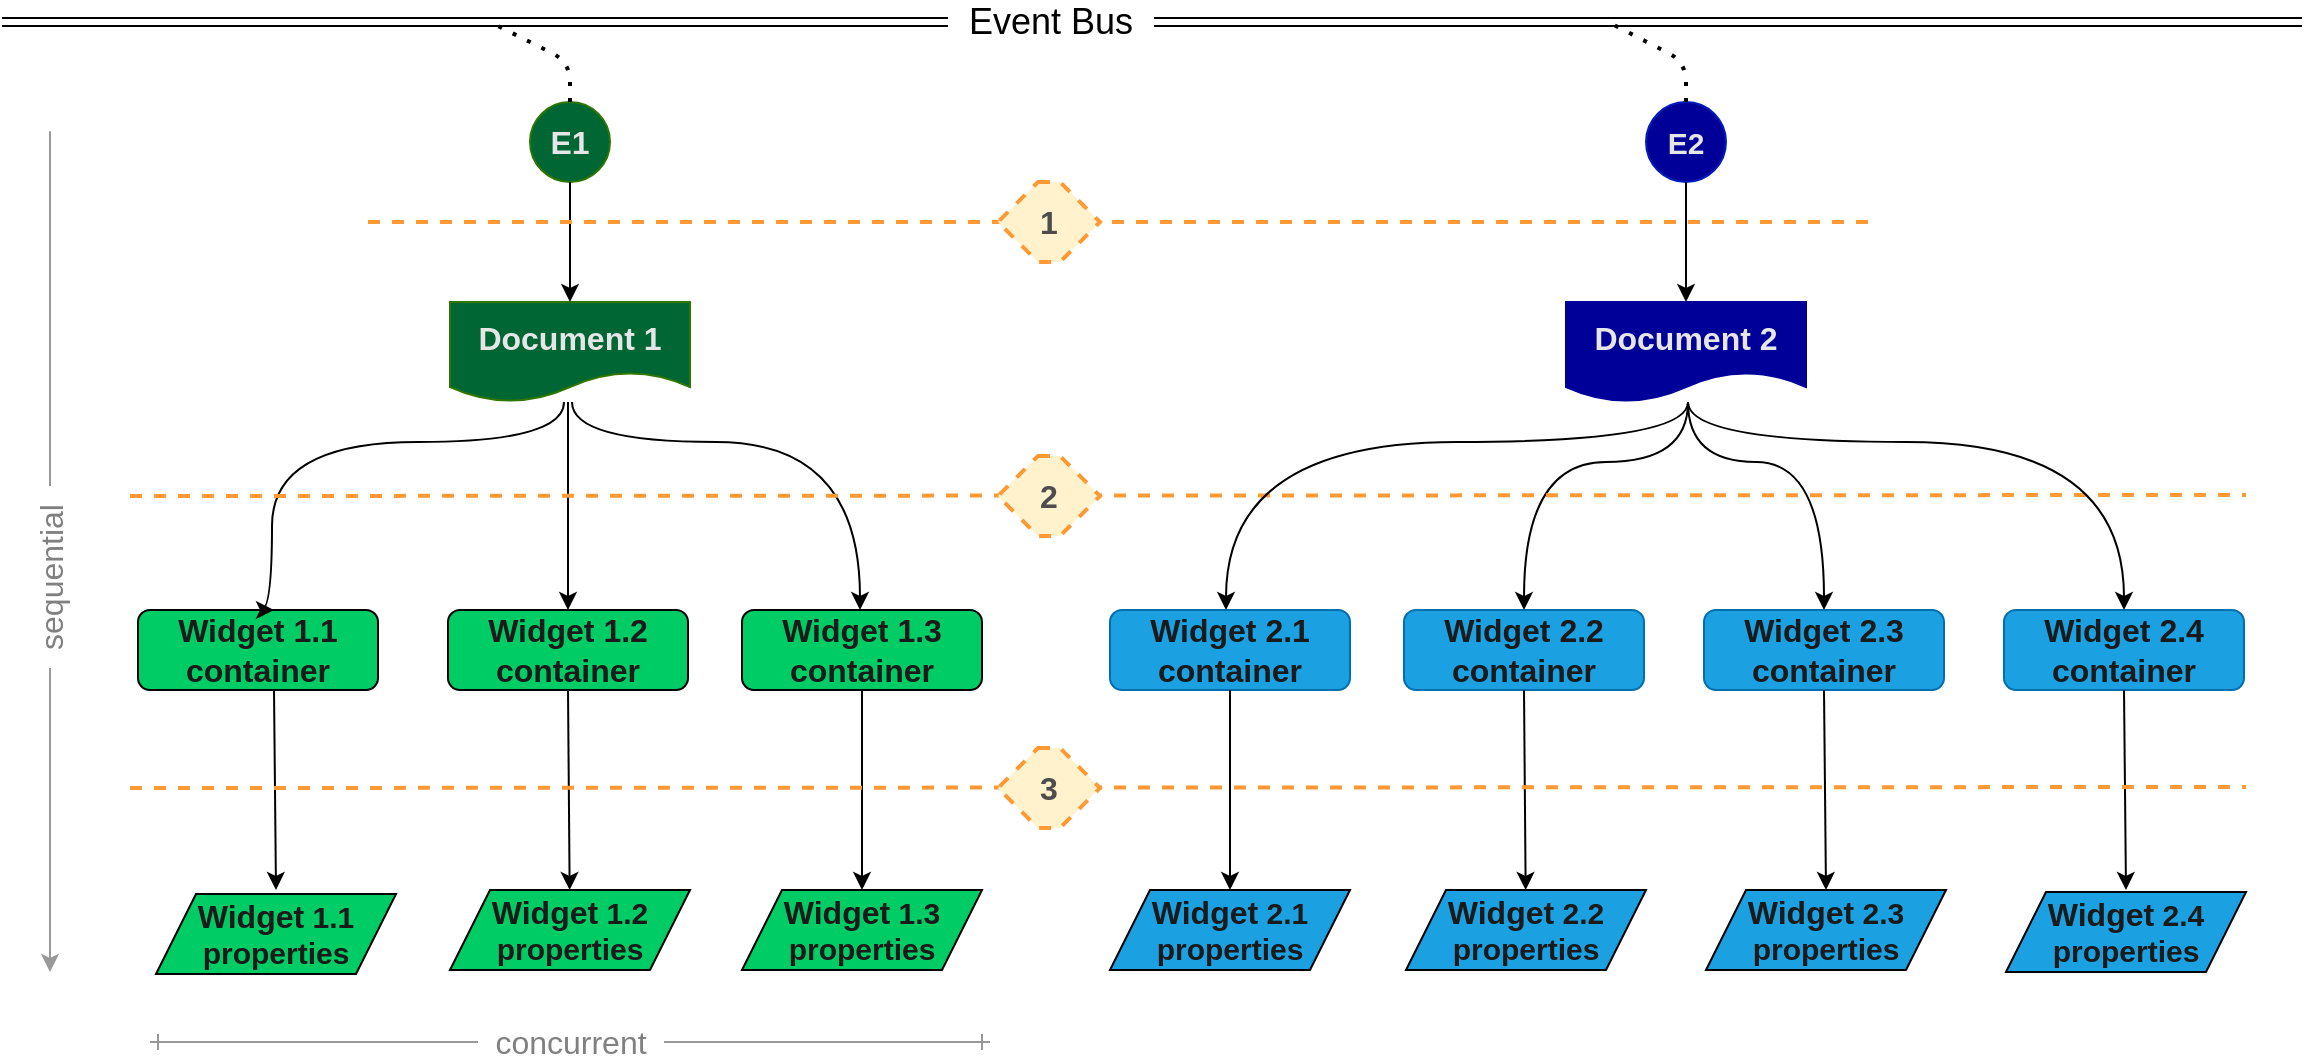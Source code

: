 <mxfile version="14.1.8" type="device" pages="4"><diagram id="0ZEeS0z-G-zgqTfepbOr" name="doc-inspect-workloads"><mxGraphModel dx="1422" dy="822" grid="1" gridSize="10" guides="1" tooltips="1" connect="1" arrows="1" fold="1" page="1" pageScale="1" pageWidth="1169" pageHeight="827" math="0" shadow="0"><root><mxCell id="0"/><mxCell id="1" parent="0"/><mxCell id="eothg2PyTa_eyuo8So2H-2" value="" style="endArrow=classic;html=1;shape=link;strokeWidth=1;" parent="1" edge="1"><mxGeometry relative="1" as="geometry"><mxPoint x="10" y="90" as="sourcePoint"/><mxPoint x="1160" y="90" as="targetPoint"/></mxGeometry></mxCell><mxCell id="eothg2PyTa_eyuo8So2H-3" value="&lt;font style=&quot;font-size: 18px&quot;&gt;&amp;nbsp; Event Bus&amp;nbsp;&amp;nbsp;&lt;/font&gt;" style="edgeLabel;resizable=0;html=1;align=center;verticalAlign=middle;" parent="eothg2PyTa_eyuo8So2H-2" connectable="0" vertex="1"><mxGeometry relative="1" as="geometry"><mxPoint x="-51.5" as="offset"/></mxGeometry></mxCell><mxCell id="eothg2PyTa_eyuo8So2H-4" value="&lt;font style=&quot;font-size: 16px&quot;&gt;E1&lt;/font&gt;" style="ellipse;whiteSpace=wrap;html=1;aspect=fixed;strokeColor=#2D7600;fillColor=#006633;fontStyle=1;fontColor=#E6E6E6;" parent="1" vertex="1"><mxGeometry x="274" y="130" width="40" height="40" as="geometry"/></mxCell><mxCell id="eothg2PyTa_eyuo8So2H-5" value="&lt;font style=&quot;font-size: 15px&quot;&gt;E2&lt;/font&gt;" style="ellipse;whiteSpace=wrap;html=1;aspect=fixed;strokeColor=#001DBC;fillColor=#000099;fontStyle=1;fontColor=#E6E6E6;" parent="1" vertex="1"><mxGeometry x="832" y="130" width="40" height="40" as="geometry"/></mxCell><mxCell id="eothg2PyTa_eyuo8So2H-8" value="&lt;font style=&quot;font-size: 16px;&quot;&gt;Document 1&lt;/font&gt;" style="shape=document;whiteSpace=wrap;html=1;boundedLbl=1;strokeColor=#2D7600;fillColor=#006633;fontSize=16;fontStyle=1;fontColor=#E6E6E6;" parent="1" vertex="1"><mxGeometry x="234" y="230" width="120" height="50" as="geometry"/></mxCell><mxCell id="eothg2PyTa_eyuo8So2H-9" value="&lt;font style=&quot;font-size: 16px;&quot;&gt;Document 2&lt;/font&gt;" style="shape=document;whiteSpace=wrap;html=1;boundedLbl=1;fillColor=#000099;strokeColor=#000099;fontSize=16;fontStyle=1;fontColor=#E6E6E6;" parent="1" vertex="1"><mxGeometry x="792" y="230" width="120" height="50" as="geometry"/></mxCell><mxCell id="eothg2PyTa_eyuo8So2H-10" value="" style="endArrow=classic;html=1;exitX=0.5;exitY=1;exitDx=0;exitDy=0;" parent="1" source="eothg2PyTa_eyuo8So2H-4" target="eothg2PyTa_eyuo8So2H-8" edge="1"><mxGeometry width="50" height="50" relative="1" as="geometry"><mxPoint x="604" y="490" as="sourcePoint"/><mxPoint x="654" y="440" as="targetPoint"/></mxGeometry></mxCell><mxCell id="eothg2PyTa_eyuo8So2H-11" value="" style="endArrow=classic;html=1;exitX=0.5;exitY=1;exitDx=0;exitDy=0;entryX=0.5;entryY=0;entryDx=0;entryDy=0;" parent="1" source="eothg2PyTa_eyuo8So2H-5" target="eothg2PyTa_eyuo8So2H-9" edge="1"><mxGeometry width="50" height="50" relative="1" as="geometry"><mxPoint x="234" y="180" as="sourcePoint"/><mxPoint x="234" y="220" as="targetPoint"/></mxGeometry></mxCell><mxCell id="eothg2PyTa_eyuo8So2H-15" value="" style="endArrow=none;dashed=1;html=1;dashPattern=1 3;strokeWidth=2;" parent="1" edge="1"><mxGeometry width="50" height="50" relative="1" as="geometry"><mxPoint x="294" y="130" as="sourcePoint"/><mxPoint x="254" y="90" as="targetPoint"/><Array as="points"><mxPoint x="294" y="110"/></Array></mxGeometry></mxCell><mxCell id="eothg2PyTa_eyuo8So2H-16" value="" style="endArrow=none;dashed=1;html=1;dashPattern=1 3;strokeWidth=2;exitX=0.5;exitY=0;exitDx=0;exitDy=0;" parent="1" source="eothg2PyTa_eyuo8So2H-5" edge="1"><mxGeometry width="50" height="50" relative="1" as="geometry"><mxPoint x="312" y="140" as="sourcePoint"/><mxPoint x="813" y="90" as="targetPoint"/><Array as="points"><mxPoint x="852" y="110"/></Array></mxGeometry></mxCell><mxCell id="eothg2PyTa_eyuo8So2H-17" value="&lt;font style=&quot;font-size: 16px&quot;&gt;Widget 1.1&lt;br style=&quot;font-size: 16px&quot;&gt;container&lt;/font&gt;" style="rounded=1;whiteSpace=wrap;html=1;fillColor=#00CC66;fontSize=16;fontStyle=1;fontColor=#1A1A1A;" parent="1" vertex="1"><mxGeometry x="78" y="384" width="120" height="40" as="geometry"/></mxCell><mxCell id="eothg2PyTa_eyuo8So2H-18" value="&lt;font style=&quot;font-size: 16px&quot;&gt;Widget&amp;nbsp;1.2 container&lt;/font&gt;" style="rounded=1;whiteSpace=wrap;html=1;fillColor=#00CC66;fontSize=16;fontStyle=1;fontColor=#1A1A1A;" parent="1" vertex="1"><mxGeometry x="233" y="384" width="120" height="40" as="geometry"/></mxCell><mxCell id="eothg2PyTa_eyuo8So2H-19" value="&lt;font style=&quot;font-size: 16px&quot;&gt;Widget&amp;nbsp;1.3&lt;br style=&quot;font-size: 16px&quot;&gt;container&lt;/font&gt;" style="rounded=1;whiteSpace=wrap;html=1;fillColor=#00CC66;fontSize=16;fontStyle=1;fontColor=#1A1A1A;" parent="1" vertex="1"><mxGeometry x="380" y="384" width="120" height="40" as="geometry"/></mxCell><mxCell id="eothg2PyTa_eyuo8So2H-20" value="&lt;font style=&quot;font-size: 16px&quot;&gt;Widget&amp;nbsp;2.1&lt;br style=&quot;font-size: 16px&quot;&gt;container&lt;/font&gt;" style="rounded=1;whiteSpace=wrap;html=1;fillColor=#1ba1e2;strokeColor=#006EAF;fontSize=16;fontStyle=1;fontColor=#1A1A1A;" parent="1" vertex="1"><mxGeometry x="564" y="384" width="120" height="40" as="geometry"/></mxCell><mxCell id="eothg2PyTa_eyuo8So2H-21" value="&lt;font style=&quot;font-size: 16px&quot;&gt;Widget&amp;nbsp;2.2 container&lt;/font&gt;" style="rounded=1;whiteSpace=wrap;html=1;fillColor=#1ba1e2;strokeColor=#006EAF;fontSize=16;fontStyle=1;fontColor=#1A1A1A;" parent="1" vertex="1"><mxGeometry x="711" y="384" width="120" height="40" as="geometry"/></mxCell><mxCell id="eothg2PyTa_eyuo8So2H-22" value="&lt;font style=&quot;font-size: 16px&quot;&gt;Widget&amp;nbsp;2.3 container&lt;/font&gt;" style="rounded=1;whiteSpace=wrap;html=1;fillColor=#1ba1e2;strokeColor=#006EAF;fontSize=16;fontStyle=1;fontColor=#1A1A1A;" parent="1" vertex="1"><mxGeometry x="861" y="384" width="120" height="40" as="geometry"/></mxCell><mxCell id="eothg2PyTa_eyuo8So2H-23" value="&lt;font style=&quot;font-size: 16px&quot;&gt;Widget&amp;nbsp;2.4 container&lt;/font&gt;" style="rounded=1;whiteSpace=wrap;html=1;fillColor=#1ba1e2;strokeColor=#006EAF;fontSize=16;fontStyle=1;fontColor=#1A1A1A;" parent="1" vertex="1"><mxGeometry x="1011" y="384" width="120" height="40" as="geometry"/></mxCell><mxCell id="eothg2PyTa_eyuo8So2H-26" value="" style="endArrow=classic;html=1;entryX=0.5;entryY=0;entryDx=0;entryDy=0;edgeStyle=orthogonalEdgeStyle;curved=1;" parent="1" source="eothg2PyTa_eyuo8So2H-8" edge="1"><mxGeometry width="50" height="50" relative="1" as="geometry"><mxPoint x="305" y="280" as="sourcePoint"/><mxPoint x="146" y="384" as="targetPoint"/><Array as="points"><mxPoint x="291" y="300"/><mxPoint x="145" y="300"/></Array></mxGeometry></mxCell><mxCell id="eothg2PyTa_eyuo8So2H-28" value="" style="endArrow=classic;html=1;entryX=0.5;entryY=0;entryDx=0;entryDy=0;" parent="1" edge="1"><mxGeometry width="50" height="50" relative="1" as="geometry"><mxPoint x="293" y="280" as="sourcePoint"/><mxPoint x="293" y="384" as="targetPoint"/></mxGeometry></mxCell><mxCell id="eothg2PyTa_eyuo8So2H-29" value="" style="endArrow=classic;html=1;edgeStyle=orthogonalEdgeStyle;curved=1;" parent="1" target="eothg2PyTa_eyuo8So2H-19" edge="1"><mxGeometry width="50" height="50" relative="1" as="geometry"><mxPoint x="295" y="280" as="sourcePoint"/><mxPoint x="130" y="260" as="targetPoint"/><Array as="points"><mxPoint x="295" y="300"/><mxPoint x="439" y="300"/></Array></mxGeometry></mxCell><mxCell id="eothg2PyTa_eyuo8So2H-35" value="&lt;font style=&quot;font-size: 15px&quot;&gt;&lt;span style=&quot;font-size: 16px&quot;&gt;Widget&lt;/span&gt;&amp;nbsp;1.1&lt;br&gt;properties&lt;/font&gt;" style="shape=parallelogram;perimeter=parallelogramPerimeter;whiteSpace=wrap;html=1;fixedSize=1;fillColor=#00CC66;fontStyle=1;fontColor=#1A1A1A;" parent="1" vertex="1"><mxGeometry x="87" y="526" width="120" height="40" as="geometry"/></mxCell><mxCell id="eothg2PyTa_eyuo8So2H-36" value="&lt;span style=&quot;font-size: 16px;&quot;&gt;Widget&lt;/span&gt;&lt;font style=&quot;font-size: 15px&quot;&gt;&amp;nbsp;1.2&lt;br&gt;properties&lt;/font&gt;" style="shape=parallelogram;perimeter=parallelogramPerimeter;whiteSpace=wrap;html=1;fixedSize=1;fillColor=#00CC66;fontStyle=1;fontColor=#1A1A1A;" parent="1" vertex="1"><mxGeometry x="234" y="524" width="120" height="40" as="geometry"/></mxCell><mxCell id="eothg2PyTa_eyuo8So2H-37" value="&lt;span style=&quot;font-size: 16px;&quot;&gt;Widget&lt;/span&gt;&lt;font style=&quot;font-size: 15px&quot;&gt;&amp;nbsp;1.3&lt;br&gt;properties&lt;/font&gt;" style="shape=parallelogram;perimeter=parallelogramPerimeter;whiteSpace=wrap;html=1;fixedSize=1;fillColor=#00CC66;fontStyle=1;fontColor=#1A1A1A;" parent="1" vertex="1"><mxGeometry x="380" y="524" width="120" height="40" as="geometry"/></mxCell><mxCell id="eothg2PyTa_eyuo8So2H-38" value="&lt;font style=&quot;font-size: 15px&quot;&gt;&lt;span style=&quot;font-size: 16px&quot;&gt;Widget&lt;/span&gt;&amp;nbsp;2.1&lt;br&gt;properties&lt;/font&gt;" style="shape=parallelogram;perimeter=parallelogramPerimeter;whiteSpace=wrap;html=1;fixedSize=1;fillColor=#1BA1E2;fontStyle=1;fontColor=#1A1A1A;" parent="1" vertex="1"><mxGeometry x="564" y="524" width="120" height="40" as="geometry"/></mxCell><mxCell id="eothg2PyTa_eyuo8So2H-39" value="&lt;font style=&quot;font-size: 15px&quot;&gt;&lt;span style=&quot;font-size: 16px&quot;&gt;Widget&lt;/span&gt;&amp;nbsp;2.2&lt;br&gt;properties&lt;/font&gt;" style="shape=parallelogram;perimeter=parallelogramPerimeter;whiteSpace=wrap;html=1;fixedSize=1;fillColor=#1BA1E2;fontStyle=1;fontColor=#1A1A1A;" parent="1" vertex="1"><mxGeometry x="712" y="524" width="120" height="40" as="geometry"/></mxCell><mxCell id="eothg2PyTa_eyuo8So2H-40" value="&lt;font style=&quot;font-size: 15px&quot;&gt;&lt;span style=&quot;font-size: 16px&quot;&gt;Widget&lt;/span&gt;&amp;nbsp;2.3&lt;br&gt;properties&lt;/font&gt;" style="shape=parallelogram;perimeter=parallelogramPerimeter;whiteSpace=wrap;html=1;fixedSize=1;fillColor=#1BA1E2;fontStyle=1;fontColor=#1A1A1A;" parent="1" vertex="1"><mxGeometry x="862" y="524" width="120" height="40" as="geometry"/></mxCell><mxCell id="eothg2PyTa_eyuo8So2H-41" value="&lt;font style=&quot;font-size: 15px&quot;&gt;&lt;span style=&quot;font-size: 16px&quot;&gt;Widget&lt;/span&gt;&amp;nbsp;2.4&lt;br&gt;properties&lt;/font&gt;" style="shape=parallelogram;perimeter=parallelogramPerimeter;whiteSpace=wrap;html=1;fixedSize=1;fillColor=#1BA1E2;fontStyle=1;fontColor=#1A1A1A;" parent="1" vertex="1"><mxGeometry x="1012" y="525" width="120" height="40" as="geometry"/></mxCell><mxCell id="eothg2PyTa_eyuo8So2H-42" value="" style="endArrow=classic;html=1;exitX=0.5;exitY=1;exitDx=0;exitDy=0;entryX=0.5;entryY=0;entryDx=0;entryDy=0;" parent="1" edge="1"><mxGeometry width="50" height="50" relative="1" as="geometry"><mxPoint x="146" y="424" as="sourcePoint"/><mxPoint x="147" y="524" as="targetPoint"/></mxGeometry></mxCell><mxCell id="eothg2PyTa_eyuo8So2H-43" value="" style="endArrow=classic;html=1;exitX=0.5;exitY=1;exitDx=0;exitDy=0;" parent="1" target="eothg2PyTa_eyuo8So2H-36" edge="1"><mxGeometry width="50" height="50" relative="1" as="geometry"><mxPoint x="293" y="424" as="sourcePoint"/><mxPoint x="144" y="364" as="targetPoint"/></mxGeometry></mxCell><mxCell id="eothg2PyTa_eyuo8So2H-44" value="" style="endArrow=classic;html=1;exitX=0.5;exitY=1;exitDx=0;exitDy=0;entryX=0.5;entryY=0;entryDx=0;entryDy=0;" parent="1" source="eothg2PyTa_eyuo8So2H-19" target="eothg2PyTa_eyuo8So2H-37" edge="1"><mxGeometry width="50" height="50" relative="1" as="geometry"><mxPoint x="140" y="334" as="sourcePoint"/><mxPoint x="140" y="374" as="targetPoint"/></mxGeometry></mxCell><mxCell id="eothg2PyTa_eyuo8So2H-45" value="" style="endArrow=classic;html=1;exitX=0.5;exitY=1;exitDx=0;exitDy=0;" parent="1" source="eothg2PyTa_eyuo8So2H-20" target="eothg2PyTa_eyuo8So2H-38" edge="1"><mxGeometry width="50" height="50" relative="1" as="geometry"><mxPoint x="136" y="344" as="sourcePoint"/><mxPoint x="136" y="384" as="targetPoint"/></mxGeometry></mxCell><mxCell id="eothg2PyTa_eyuo8So2H-46" value="" style="endArrow=classic;html=1;exitX=0.5;exitY=1;exitDx=0;exitDy=0;" parent="1" source="eothg2PyTa_eyuo8So2H-21" target="eothg2PyTa_eyuo8So2H-39" edge="1"><mxGeometry width="50" height="50" relative="1" as="geometry"><mxPoint x="134" y="354" as="sourcePoint"/><mxPoint x="134" y="394" as="targetPoint"/></mxGeometry></mxCell><mxCell id="eothg2PyTa_eyuo8So2H-47" value="" style="endArrow=classic;html=1;exitX=0.5;exitY=1;exitDx=0;exitDy=0;entryX=0.5;entryY=0;entryDx=0;entryDy=0;" parent="1" source="eothg2PyTa_eyuo8So2H-22" target="eothg2PyTa_eyuo8So2H-40" edge="1"><mxGeometry width="50" height="50" relative="1" as="geometry"><mxPoint x="134" y="364" as="sourcePoint"/><mxPoint x="134" y="404" as="targetPoint"/></mxGeometry></mxCell><mxCell id="eothg2PyTa_eyuo8So2H-48" value="" style="endArrow=classic;html=1;exitX=0.5;exitY=1;exitDx=0;exitDy=0;entryX=0.5;entryY=0;entryDx=0;entryDy=0;" parent="1" edge="1"><mxGeometry width="50" height="50" relative="1" as="geometry"><mxPoint x="1071" y="424" as="sourcePoint"/><mxPoint x="1072" y="524" as="targetPoint"/></mxGeometry></mxCell><mxCell id="eothg2PyTa_eyuo8So2H-49" value="" style="endArrow=classic;html=1;entryX=0.5;entryY=0;entryDx=0;entryDy=0;edgeStyle=orthogonalEdgeStyle;curved=1;" parent="1" target="eothg2PyTa_eyuo8So2H-21" edge="1"><mxGeometry width="50" height="50" relative="1" as="geometry"><mxPoint x="853" y="280" as="sourcePoint"/><mxPoint x="633" y="320" as="targetPoint"/><Array as="points"><mxPoint x="853" y="310"/><mxPoint x="771" y="310"/></Array></mxGeometry></mxCell><mxCell id="eothg2PyTa_eyuo8So2H-50" value="" style="endArrow=classic;html=1;entryX=0.5;entryY=0;entryDx=0;entryDy=0;edgeStyle=orthogonalEdgeStyle;curved=1;" parent="1" target="eothg2PyTa_eyuo8So2H-22" edge="1"><mxGeometry width="50" height="50" relative="1" as="geometry"><mxPoint x="853" y="280" as="sourcePoint"/><mxPoint x="623" y="320" as="targetPoint"/><Array as="points"><mxPoint x="853" y="310"/><mxPoint x="921" y="310"/></Array></mxGeometry></mxCell><mxCell id="PGepXKIj9hs5Az1jMy0V-6" value="" style="endArrow=none;dashed=1;html=1;fontSize=16;fontColor=#4D4D4D;strokeColor=#FF9933;strokeWidth=2;" parent="1" edge="1"><mxGeometry width="50" height="50" relative="1" as="geometry"><mxPoint x="193" y="190" as="sourcePoint"/><mxPoint x="943" y="190" as="targetPoint"/></mxGeometry></mxCell><mxCell id="PGepXKIj9hs5Az1jMy0V-1" value="1" style="shape=hexagon;perimeter=hexagonPerimeter2;whiteSpace=wrap;html=1;fixedSize=1;fontSize=16;labelBorderColor=none;fillColor=#fff2cc;dashed=1;fontColor=#4D4D4D;strokeWidth=2;strokeColor=#FF9933;fontStyle=1" parent="1" vertex="1"><mxGeometry x="508" y="170" width="51" height="40" as="geometry"/></mxCell><mxCell id="PGepXKIj9hs5Az1jMy0V-7" value="" style="endArrow=none;dashed=1;html=1;fontSize=16;fontColor=#4D4D4D;strokeColor=#FF9933;strokeWidth=2;" parent="1" edge="1"><mxGeometry width="50" height="50" relative="1" as="geometry"><mxPoint x="74" y="327" as="sourcePoint"/><mxPoint x="1132" y="326.5" as="targetPoint"/></mxGeometry></mxCell><mxCell id="PGepXKIj9hs5Az1jMy0V-2" value="2" style="shape=hexagon;perimeter=hexagonPerimeter2;whiteSpace=wrap;html=1;fixedSize=1;fontSize=16;labelBorderColor=none;fillColor=#fff2cc;dashed=1;fontColor=#4D4D4D;strokeWidth=2;strokeColor=#FF9933;fontStyle=1" parent="1" vertex="1"><mxGeometry x="508" y="307" width="51" height="40" as="geometry"/></mxCell><mxCell id="PGepXKIj9hs5Az1jMy0V-8" value="" style="endArrow=none;dashed=1;html=1;fontSize=16;fontColor=#4D4D4D;strokeColor=#FF9933;strokeWidth=2;" parent="1" edge="1"><mxGeometry width="50" height="50" relative="1" as="geometry"><mxPoint x="74" y="473" as="sourcePoint"/><mxPoint x="1132" y="472.5" as="targetPoint"/></mxGeometry></mxCell><mxCell id="PGepXKIj9hs5Az1jMy0V-3" value="3" style="shape=hexagon;perimeter=hexagonPerimeter2;whiteSpace=wrap;html=1;fixedSize=1;fontSize=16;labelBorderColor=none;fillColor=#fff2cc;dashed=1;fontColor=#4D4D4D;strokeWidth=2;strokeColor=#FF9933;fontStyle=1" parent="1" vertex="1"><mxGeometry x="508" y="453" width="51" height="40" as="geometry"/></mxCell><mxCell id="cxmoJRAjPERcQw08fk7_-5" value="" style="endArrow=classic;html=1;fontColor=#1A1A1A;edgeStyle=orthogonalEdgeStyle;curved=1;entryX=0.5;entryY=0;entryDx=0;entryDy=0;" parent="1" target="eothg2PyTa_eyuo8So2H-23" edge="1"><mxGeometry width="50" height="50" relative="1" as="geometry"><mxPoint x="853" y="280" as="sourcePoint"/><mxPoint x="1070" y="362" as="targetPoint"/><Array as="points"><mxPoint x="853" y="300"/><mxPoint x="1071" y="300"/></Array></mxGeometry></mxCell><mxCell id="cxmoJRAjPERcQw08fk7_-6" value="" style="endArrow=classic;html=1;fontColor=#1A1A1A;edgeStyle=orthogonalEdgeStyle;curved=1;" parent="1" target="eothg2PyTa_eyuo8So2H-20" edge="1"><mxGeometry width="50" height="50" relative="1" as="geometry"><mxPoint x="853" y="280" as="sourcePoint"/><mxPoint x="622" y="380" as="targetPoint"/><Array as="points"><mxPoint x="853" y="300"/><mxPoint x="622" y="300"/></Array></mxGeometry></mxCell><mxCell id="94xkzE7MUf_H8uwQTyAy-1" value="" style="endArrow=classic;html=1;strokeWidth=1;strokeColor=#999999;" parent="1" edge="1"><mxGeometry width="50" height="50" relative="1" as="geometry"><mxPoint x="34" y="245" as="sourcePoint"/><mxPoint x="34" y="565" as="targetPoint"/><Array as="points"><mxPoint x="34" y="140"/><mxPoint x="34" y="245"/></Array></mxGeometry></mxCell><mxCell id="94xkzE7MUf_H8uwQTyAy-2" value="&amp;nbsp; sequential&amp;nbsp;&amp;nbsp;" style="edgeLabel;html=1;align=center;verticalAlign=middle;resizable=0;points=[];rotation=-90;fontSize=16;fontColor=#808080;" parent="94xkzE7MUf_H8uwQTyAy-1" vertex="1" connectable="0"><mxGeometry x="0.438" y="-1" relative="1" as="geometry"><mxPoint x="1" y="-48" as="offset"/></mxGeometry></mxCell><mxCell id="94xkzE7MUf_H8uwQTyAy-3" value="" style="endArrow=ERone;startArrow=ERone;html=1;strokeColor=#999999;strokeWidth=1;fontSize=16;fontColor=#808080;startFill=0;endFill=0;" parent="1" edge="1"><mxGeometry width="50" height="50" relative="1" as="geometry"><mxPoint x="84" y="600" as="sourcePoint"/><mxPoint x="504" y="600" as="targetPoint"/></mxGeometry></mxCell><mxCell id="94xkzE7MUf_H8uwQTyAy-5" value="&amp;nbsp; concurrent&amp;nbsp;&amp;nbsp;" style="edgeLabel;html=1;align=center;verticalAlign=middle;resizable=0;points=[];fontSize=16;fontColor=#808080;" parent="94xkzE7MUf_H8uwQTyAy-3" vertex="1" connectable="0"><mxGeometry x="0.119" relative="1" as="geometry"><mxPoint x="-25" as="offset"/></mxGeometry></mxCell></root></mxGraphModel></diagram><diagram id="UQgECqVwSeyaN6wCtmSz" name="http-vs-ws"><mxGraphModel dx="1422" dy="822" grid="1" gridSize="10" guides="1" tooltips="1" connect="1" arrows="1" fold="1" page="1" pageScale="1" pageWidth="1169" pageHeight="827" math="0" shadow="0"><root><mxCell id="S6868oftWzeUwkwn0CE_-0"/><mxCell id="S6868oftWzeUwkwn0CE_-1" parent="S6868oftWzeUwkwn0CE_-0"/><mxCell id="S6868oftWzeUwkwn0CE_-2" value="" style="endArrow=none;html=1;fontColor=#1A1A1A;endFill=0;strokeColor=#4D4D4D;" parent="S6868oftWzeUwkwn0CE_-1" edge="1"><mxGeometry width="50" height="50" relative="1" as="geometry"><mxPoint x="180" y="200" as="sourcePoint"/><mxPoint x="180" y="520" as="targetPoint"/></mxGeometry></mxCell><mxCell id="S6868oftWzeUwkwn0CE_-3" value="" style="endArrow=none;html=1;fontColor=#1A1A1A;endFill=0;strokeColor=#4D4D4D;" parent="S6868oftWzeUwkwn0CE_-1" edge="1"><mxGeometry width="50" height="50" relative="1" as="geometry"><mxPoint x="500" y="200" as="sourcePoint"/><mxPoint x="500" y="520" as="targetPoint"/></mxGeometry></mxCell><mxCell id="S6868oftWzeUwkwn0CE_-4" value="" style="endArrow=none;html=1;fontColor=#1A1A1A;strokeWidth=1;" parent="S6868oftWzeUwkwn0CE_-1" edge="1"><mxGeometry width="50" height="50" relative="1" as="geometry"><mxPoint x="560" y="560" as="sourcePoint"/><mxPoint x="560" y="120" as="targetPoint"/></mxGeometry></mxCell><mxCell id="S6868oftWzeUwkwn0CE_-5" value="Client" style="text;html=1;strokeColor=none;fillColor=none;align=center;verticalAlign=middle;whiteSpace=wrap;rounded=0;fontColor=#1A1A1A;" parent="S6868oftWzeUwkwn0CE_-1" vertex="1"><mxGeometry x="160" y="170" width="40" height="20" as="geometry"/></mxCell><mxCell id="S6868oftWzeUwkwn0CE_-6" value="Server" style="text;html=1;strokeColor=none;fillColor=none;align=center;verticalAlign=middle;whiteSpace=wrap;rounded=0;fontColor=#1A1A1A;" parent="S6868oftWzeUwkwn0CE_-1" vertex="1"><mxGeometry x="480" y="170" width="40" height="20" as="geometry"/></mxCell><mxCell id="S6868oftWzeUwkwn0CE_-7" value="" style="endArrow=none;html=1;fontColor=#1A1A1A;endFill=0;strokeColor=#4D4D4D;" parent="S6868oftWzeUwkwn0CE_-1" edge="1"><mxGeometry width="50" height="50" relative="1" as="geometry"><mxPoint x="620" y="200" as="sourcePoint"/><mxPoint x="620" y="520" as="targetPoint"/></mxGeometry></mxCell><mxCell id="S6868oftWzeUwkwn0CE_-8" value="" style="endArrow=none;html=1;fontColor=#1A1A1A;endFill=0;strokeColor=#4D4D4D;" parent="S6868oftWzeUwkwn0CE_-1" edge="1"><mxGeometry width="50" height="50" relative="1" as="geometry"><mxPoint x="940" y="200" as="sourcePoint"/><mxPoint x="940" y="520" as="targetPoint"/></mxGeometry></mxCell><mxCell id="S6868oftWzeUwkwn0CE_-9" value="Client" style="text;html=1;strokeColor=none;fillColor=none;align=center;verticalAlign=middle;whiteSpace=wrap;rounded=0;fontColor=#1A1A1A;" parent="S6868oftWzeUwkwn0CE_-1" vertex="1"><mxGeometry x="600" y="170" width="40" height="20" as="geometry"/></mxCell><mxCell id="S6868oftWzeUwkwn0CE_-10" value="Server" style="text;html=1;strokeColor=none;fillColor=none;align=center;verticalAlign=middle;whiteSpace=wrap;rounded=0;fontColor=#1A1A1A;" parent="S6868oftWzeUwkwn0CE_-1" vertex="1"><mxGeometry x="920" y="170" width="40" height="20" as="geometry"/></mxCell><mxCell id="S6868oftWzeUwkwn0CE_-11" value="REST / GraphQL" style="text;html=1;strokeColor=none;fillColor=none;align=center;verticalAlign=middle;whiteSpace=wrap;rounded=0;fontColor=#1A1A1A;fontSize=24;" parent="S6868oftWzeUwkwn0CE_-1" vertex="1"><mxGeometry x="240" y="120" width="200" height="20" as="geometry"/></mxCell><mxCell id="S6868oftWzeUwkwn0CE_-13" value="WebSockets" style="text;html=1;strokeColor=none;fillColor=none;align=center;verticalAlign=middle;whiteSpace=wrap;rounded=0;fontColor=#1A1A1A;fontSize=24;" parent="S6868oftWzeUwkwn0CE_-1" vertex="1"><mxGeometry x="680" y="120" width="200" height="20" as="geometry"/></mxCell><mxCell id="S6868oftWzeUwkwn0CE_-15" value="" style="endArrow=classic;html=1;fontSize=24;fontColor=#1A1A1A;strokeColor=#00CC66;strokeWidth=2;" parent="S6868oftWzeUwkwn0CE_-1" edge="1"><mxGeometry width="50" height="50" relative="1" as="geometry"><mxPoint x="180" y="240" as="sourcePoint"/><mxPoint x="500" y="240" as="targetPoint"/></mxGeometry></mxCell><mxCell id="S6868oftWzeUwkwn0CE_-16" value="" style="endArrow=classic;html=1;fontSize=24;fontColor=#1A1A1A;strokeColor=#00CC66;strokeWidth=2;dashed=1;" parent="S6868oftWzeUwkwn0CE_-1" edge="1"><mxGeometry width="50" height="50" relative="1" as="geometry"><mxPoint x="500" y="260" as="sourcePoint"/><mxPoint x="180" y="260" as="targetPoint"/></mxGeometry></mxCell><mxCell id="S6868oftWzeUwkwn0CE_-17" value="" style="endArrow=classic;html=1;fontSize=24;fontColor=#1A1A1A;strokeWidth=2;strokeColor=#1BA1E2;" parent="S6868oftWzeUwkwn0CE_-1" edge="1"><mxGeometry width="50" height="50" relative="1" as="geometry"><mxPoint x="180" y="340" as="sourcePoint"/><mxPoint x="500" y="340" as="targetPoint"/></mxGeometry></mxCell><mxCell id="S6868oftWzeUwkwn0CE_-18" value="" style="endArrow=classic;html=1;fontSize=24;fontColor=#1A1A1A;strokeWidth=2;dashed=1;strokeColor=#1BA1E2;" parent="S6868oftWzeUwkwn0CE_-1" edge="1"><mxGeometry width="50" height="50" relative="1" as="geometry"><mxPoint x="500" y="360" as="sourcePoint"/><mxPoint x="180" y="360" as="targetPoint"/></mxGeometry></mxCell><mxCell id="S6868oftWzeUwkwn0CE_-19" value="" style="endArrow=classic;html=1;fontSize=24;fontColor=#1A1A1A;strokeWidth=2;strokeColor=#FF8000;" parent="S6868oftWzeUwkwn0CE_-1" edge="1"><mxGeometry width="50" height="50" relative="1" as="geometry"><mxPoint x="180" y="440" as="sourcePoint"/><mxPoint x="500" y="440" as="targetPoint"/></mxGeometry></mxCell><mxCell id="S6868oftWzeUwkwn0CE_-20" value="" style="endArrow=classic;html=1;fontSize=24;fontColor=#1A1A1A;strokeWidth=2;dashed=1;strokeColor=#FF8000;" parent="S6868oftWzeUwkwn0CE_-1" edge="1"><mxGeometry width="50" height="50" relative="1" as="geometry"><mxPoint x="500" y="460" as="sourcePoint"/><mxPoint x="180" y="460" as="targetPoint"/></mxGeometry></mxCell><mxCell id="3hLnfjpTGiyM8yuJWmy1-1" value="" style="endArrow=classic;html=1;fontSize=24;fontColor=#1A1A1A;strokeColor=#00CC66;strokeWidth=2;" parent="S6868oftWzeUwkwn0CE_-1" edge="1"><mxGeometry width="50" height="50" relative="1" as="geometry"><mxPoint x="620" y="240" as="sourcePoint"/><mxPoint x="940" y="240" as="targetPoint"/></mxGeometry></mxCell><mxCell id="3hLnfjpTGiyM8yuJWmy1-2" value="" style="endArrow=classic;html=1;fontSize=24;fontColor=#1A1A1A;strokeColor=#00CC66;strokeWidth=2;dashed=1;" parent="S6868oftWzeUwkwn0CE_-1" edge="1"><mxGeometry width="50" height="50" relative="1" as="geometry"><mxPoint x="940" y="411" as="sourcePoint"/><mxPoint x="620" y="411" as="targetPoint"/></mxGeometry></mxCell><mxCell id="3hLnfjpTGiyM8yuJWmy1-3" value="" style="endArrow=classic;html=1;fontSize=24;fontColor=#1A1A1A;strokeWidth=2;strokeColor=#1BA1E2;" parent="S6868oftWzeUwkwn0CE_-1" edge="1"><mxGeometry width="50" height="50" relative="1" as="geometry"><mxPoint x="620" y="260" as="sourcePoint"/><mxPoint x="940" y="260" as="targetPoint"/></mxGeometry></mxCell><mxCell id="3hLnfjpTGiyM8yuJWmy1-4" value="" style="endArrow=classic;html=1;fontSize=24;fontColor=#1A1A1A;strokeWidth=2;dashed=1;strokeColor=#1BA1E2;" parent="S6868oftWzeUwkwn0CE_-1" edge="1"><mxGeometry width="50" height="50" relative="1" as="geometry"><mxPoint x="940" y="310" as="sourcePoint"/><mxPoint x="620" y="310" as="targetPoint"/></mxGeometry></mxCell><mxCell id="3hLnfjpTGiyM8yuJWmy1-5" value="" style="endArrow=classic;html=1;fontSize=24;fontColor=#1A1A1A;strokeWidth=2;strokeColor=#FF8000;" parent="S6868oftWzeUwkwn0CE_-1" edge="1"><mxGeometry width="50" height="50" relative="1" as="geometry"><mxPoint x="620" y="350" as="sourcePoint"/><mxPoint x="940" y="350" as="targetPoint"/></mxGeometry></mxCell><mxCell id="3hLnfjpTGiyM8yuJWmy1-7" value="" style="endArrow=classic;html=1;fontSize=24;fontColor=#1A1A1A;strokeWidth=2;dashed=1;strokeColor=#FF8000;" parent="S6868oftWzeUwkwn0CE_-1" edge="1"><mxGeometry width="50" height="50" relative="1" as="geometry"><mxPoint x="940" y="476" as="sourcePoint"/><mxPoint x="620" y="476" as="targetPoint"/></mxGeometry></mxCell><mxCell id="3hLnfjpTGiyM8yuJWmy1-8" value="Request 1" style="text;html=1;strokeColor=none;fillColor=none;align=center;verticalAlign=middle;whiteSpace=wrap;rounded=0;fontSize=12;fontColor=#1A1A1A;" parent="S6868oftWzeUwkwn0CE_-1" vertex="1"><mxGeometry x="305" y="220" width="70" height="20" as="geometry"/></mxCell><mxCell id="3hLnfjpTGiyM8yuJWmy1-9" value="Response 1" style="text;html=1;strokeColor=none;fillColor=none;align=center;verticalAlign=middle;whiteSpace=wrap;rounded=0;fontSize=12;fontColor=#1A1A1A;" parent="S6868oftWzeUwkwn0CE_-1" vertex="1"><mxGeometry x="305" y="240" width="70" height="20" as="geometry"/></mxCell><mxCell id="3hLnfjpTGiyM8yuJWmy1-10" value="Request 2" style="text;html=1;strokeColor=none;fillColor=none;align=center;verticalAlign=middle;whiteSpace=wrap;rounded=0;fontSize=12;fontColor=#1A1A1A;" parent="S6868oftWzeUwkwn0CE_-1" vertex="1"><mxGeometry x="305" y="320" width="70" height="20" as="geometry"/></mxCell><mxCell id="3hLnfjpTGiyM8yuJWmy1-11" value="Response 2" style="text;html=1;strokeColor=none;fillColor=none;align=center;verticalAlign=middle;whiteSpace=wrap;rounded=0;fontSize=12;fontColor=#1A1A1A;" parent="S6868oftWzeUwkwn0CE_-1" vertex="1"><mxGeometry x="305" y="340" width="70" height="20" as="geometry"/></mxCell><mxCell id="3hLnfjpTGiyM8yuJWmy1-13" value="Request 3" style="text;html=1;strokeColor=none;fillColor=none;align=center;verticalAlign=middle;whiteSpace=wrap;rounded=0;fontSize=12;fontColor=#1A1A1A;" parent="S6868oftWzeUwkwn0CE_-1" vertex="1"><mxGeometry x="305" y="420" width="70" height="20" as="geometry"/></mxCell><mxCell id="3hLnfjpTGiyM8yuJWmy1-14" value="Response 3" style="text;html=1;strokeColor=none;fillColor=none;align=center;verticalAlign=middle;whiteSpace=wrap;rounded=0;fontSize=12;fontColor=#1A1A1A;" parent="S6868oftWzeUwkwn0CE_-1" vertex="1"><mxGeometry x="305" y="440" width="70" height="20" as="geometry"/></mxCell><mxCell id="3hLnfjpTGiyM8yuJWmy1-15" value="Message 1" style="text;html=1;strokeColor=none;fillColor=none;align=center;verticalAlign=middle;whiteSpace=wrap;rounded=0;fontSize=12;fontColor=#1A1A1A;" parent="S6868oftWzeUwkwn0CE_-1" vertex="1"><mxGeometry x="755" y="220" width="70" height="20" as="geometry"/></mxCell><mxCell id="3hLnfjpTGiyM8yuJWmy1-16" value="Message 2" style="text;html=1;strokeColor=none;fillColor=none;align=center;verticalAlign=middle;whiteSpace=wrap;rounded=0;fontSize=12;fontColor=#1A1A1A;" parent="S6868oftWzeUwkwn0CE_-1" vertex="1"><mxGeometry x="755" y="240" width="70" height="20" as="geometry"/></mxCell><mxCell id="3hLnfjpTGiyM8yuJWmy1-17" value="Message 3" style="text;html=1;strokeColor=none;fillColor=none;align=center;verticalAlign=middle;whiteSpace=wrap;rounded=0;fontSize=12;fontColor=#1A1A1A;" parent="S6868oftWzeUwkwn0CE_-1" vertex="1"><mxGeometry x="755" y="330" width="70" height="20" as="geometry"/></mxCell><mxCell id="3hLnfjpTGiyM8yuJWmy1-18" value="Reply 2" style="text;html=1;strokeColor=none;fillColor=none;align=center;verticalAlign=middle;whiteSpace=wrap;rounded=0;fontSize=12;fontColor=#1A1A1A;" parent="S6868oftWzeUwkwn0CE_-1" vertex="1"><mxGeometry x="755" y="290" width="70" height="20" as="geometry"/></mxCell><mxCell id="3hLnfjpTGiyM8yuJWmy1-20" value="Reply 3" style="text;html=1;strokeColor=none;fillColor=none;align=center;verticalAlign=middle;whiteSpace=wrap;rounded=0;fontSize=12;fontColor=#1A1A1A;" parent="S6868oftWzeUwkwn0CE_-1" vertex="1"><mxGeometry x="755" y="457" width="70" height="20" as="geometry"/></mxCell><mxCell id="3hLnfjpTGiyM8yuJWmy1-22" value="Reply 1" style="text;html=1;strokeColor=none;fillColor=none;align=center;verticalAlign=middle;whiteSpace=wrap;rounded=0;fontSize=12;fontColor=#1A1A1A;" parent="S6868oftWzeUwkwn0CE_-1" vertex="1"><mxGeometry x="755" y="391" width="70" height="20" as="geometry"/></mxCell></root></mxGraphModel></diagram><diagram id="LMmdTBphaiDvV0ilEyYP" name="task-sync-1"><mxGraphModel dx="1422" dy="822" grid="1" gridSize="10" guides="1" tooltips="1" connect="1" arrows="1" fold="1" page="1" pageScale="1" pageWidth="1169" pageHeight="827" math="0" shadow="0"><root><mxCell id="6oBGhL_zheHmjRWH1Ksd-0"/><mxCell id="6oBGhL_zheHmjRWH1Ksd-1" parent="6oBGhL_zheHmjRWH1Ksd-0"/><mxCell id="6oBGhL_zheHmjRWH1Ksd-2" value="" style="endArrow=classic;html=1;strokeColor=#4D4D4D;strokeWidth=1;fontSize=12;fontColor=#1A1A1A;" parent="6oBGhL_zheHmjRWH1Ksd-1" edge="1"><mxGeometry width="50" height="50" relative="1" as="geometry"><mxPoint x="10" y="606" as="sourcePoint"/><mxPoint x="1160" y="606" as="targetPoint"/></mxGeometry></mxCell><mxCell id="6oBGhL_zheHmjRWH1Ksd-3" value="sender:&lt;br&gt;&lt;font color=&quot;#00cc66&quot; style=&quot;font-size: 14px&quot;&gt;&lt;b&gt;RUNNING&lt;/b&gt;&lt;/font&gt;" style="text;html=1;strokeColor=none;fillColor=none;align=left;verticalAlign=middle;whiteSpace=wrap;rounded=0;fontSize=14;fontColor=#1A1A1A;spacing=2;" parent="6oBGhL_zheHmjRWH1Ksd-1" vertex="1"><mxGeometry x="20" y="226" width="120" height="40" as="geometry"/></mxCell><mxCell id="6oBGhL_zheHmjRWH1Ksd-4" value="receiver:&lt;br&gt;&lt;font color=&quot;#00cc66&quot; style=&quot;font-size: 14px&quot;&gt;&lt;b&gt;RUNNING&lt;/b&gt;&lt;/font&gt;" style="text;html=1;strokeColor=none;fillColor=none;align=left;verticalAlign=middle;whiteSpace=wrap;rounded=0;fontSize=14;fontColor=#1A1A1A;" parent="6oBGhL_zheHmjRWH1Ksd-1" vertex="1"><mxGeometry x="20" y="266" width="140" height="40" as="geometry"/></mxCell><mxCell id="6oBGhL_zheHmjRWH1Ksd-6" value="pending reply ids:" style="text;html=1;strokeColor=none;fillColor=none;align=left;verticalAlign=middle;whiteSpace=wrap;rounded=0;fontSize=14;fontColor=#1A1A1A;fontStyle=1" parent="6oBGhL_zheHmjRWH1Ksd-1" vertex="1"><mxGeometry x="20" y="340" width="140" height="20" as="geometry"/></mxCell><mxCell id="6oBGhL_zheHmjRWH1Ksd-8" value="unhandled replies:" style="text;html=1;strokeColor=none;fillColor=none;align=left;verticalAlign=middle;whiteSpace=wrap;rounded=0;fontSize=14;fontColor=#1A1A1A;fontStyle=1" parent="6oBGhL_zheHmjRWH1Ksd-1" vertex="1"><mxGeometry x="20" y="440" width="140" height="20" as="geometry"/></mxCell><mxCell id="6oBGhL_zheHmjRWH1Ksd-9" value="NONE" style="text;html=1;strokeColor=none;fillColor=none;align=left;verticalAlign=middle;whiteSpace=wrap;rounded=0;fontSize=14;fontColor=#1A1A1A;" parent="6oBGhL_zheHmjRWH1Ksd-1" vertex="1"><mxGeometry x="20" y="380" width="140" height="20" as="geometry"/></mxCell><mxCell id="6oBGhL_zheHmjRWH1Ksd-10" value="NONE" style="text;html=1;strokeColor=none;fillColor=none;align=left;verticalAlign=middle;whiteSpace=wrap;rounded=0;fontSize=14;fontColor=#1A1A1A;" parent="6oBGhL_zheHmjRWH1Ksd-1" vertex="1"><mxGeometry x="20" y="480" width="140" height="20" as="geometry"/></mxCell><mxCell id="6oBGhL_zheHmjRWH1Ksd-11" value="t0" style="text;html=1;strokeColor=none;fillColor=none;align=center;verticalAlign=middle;whiteSpace=wrap;rounded=0;fontSize=14;fontColor=#1A1A1A;fontStyle=2" parent="6oBGhL_zheHmjRWH1Ksd-1" vertex="1"><mxGeometry x="60" y="616" width="40" height="20" as="geometry"/></mxCell><mxCell id="6oBGhL_zheHmjRWH1Ksd-13" value="" style="endArrow=none;html=1;strokeWidth=2;fontSize=14;fontColor=#1A1A1A;dashed=1;dashPattern=1 1;strokeColor=#CCCCCC;" parent="6oBGhL_zheHmjRWH1Ksd-1" edge="1"><mxGeometry width="50" height="50" relative="1" as="geometry"><mxPoint x="180" y="656" as="sourcePoint"/><mxPoint x="180" y="206" as="targetPoint"/></mxGeometry></mxCell><mxCell id="6oBGhL_zheHmjRWH1Ksd-17" value="pending reply ids:" style="text;html=1;strokeColor=none;fillColor=none;align=left;verticalAlign=middle;whiteSpace=wrap;rounded=0;fontSize=14;fontColor=#1A1A1A;fontStyle=1" parent="6oBGhL_zheHmjRWH1Ksd-1" vertex="1"><mxGeometry x="200" y="340" width="140" height="20" as="geometry"/></mxCell><mxCell id="6oBGhL_zheHmjRWH1Ksd-18" value="unhandled replies:" style="text;html=1;strokeColor=none;fillColor=none;align=left;verticalAlign=middle;whiteSpace=wrap;rounded=0;fontSize=14;fontColor=#1A1A1A;fontStyle=1" parent="6oBGhL_zheHmjRWH1Ksd-1" vertex="1"><mxGeometry x="200" y="440" width="140" height="20" as="geometry"/></mxCell><mxCell id="6oBGhL_zheHmjRWH1Ksd-20" value="NONE" style="text;html=1;strokeColor=none;fillColor=none;align=left;verticalAlign=middle;whiteSpace=wrap;rounded=0;fontSize=14;fontColor=#1A1A1A;" parent="6oBGhL_zheHmjRWH1Ksd-1" vertex="1"><mxGeometry x="200" y="480" width="140" height="20" as="geometry"/></mxCell><mxCell id="6oBGhL_zheHmjRWH1Ksd-21" value="t1" style="text;html=1;strokeColor=none;fillColor=none;align=center;verticalAlign=middle;whiteSpace=wrap;rounded=0;fontSize=14;fontColor=#1A1A1A;fontStyle=2" parent="6oBGhL_zheHmjRWH1Ksd-1" vertex="1"><mxGeometry x="250" y="616" width="40" height="20" as="geometry"/></mxCell><mxCell id="6oBGhL_zheHmjRWH1Ksd-22" value="" style="endArrow=none;html=1;strokeWidth=2;fontSize=14;fontColor=#1A1A1A;dashed=1;dashPattern=1 1;strokeColor=#CCCCCC;" parent="6oBGhL_zheHmjRWH1Ksd-1" edge="1"><mxGeometry width="50" height="50" relative="1" as="geometry"><mxPoint x="360" y="656" as="sourcePoint"/><mxPoint x="360" y="206" as="targetPoint"/></mxGeometry></mxCell><mxCell id="6oBGhL_zheHmjRWH1Ksd-25" value="pending reply ids:" style="text;html=1;strokeColor=none;fillColor=none;align=left;verticalAlign=middle;whiteSpace=wrap;rounded=0;fontSize=14;fontColor=#1A1A1A;fontStyle=1" parent="6oBGhL_zheHmjRWH1Ksd-1" vertex="1"><mxGeometry x="379.5" y="340" width="140" height="20" as="geometry"/></mxCell><mxCell id="6oBGhL_zheHmjRWH1Ksd-26" value="unhandled replies:" style="text;html=1;strokeColor=none;fillColor=none;align=left;verticalAlign=middle;whiteSpace=wrap;rounded=0;fontSize=14;fontColor=#1A1A1A;fontStyle=1" parent="6oBGhL_zheHmjRWH1Ksd-1" vertex="1"><mxGeometry x="379.5" y="440" width="140" height="20" as="geometry"/></mxCell><mxCell id="6oBGhL_zheHmjRWH1Ksd-27" value="NONE" style="text;html=1;strokeColor=none;fillColor=none;align=left;verticalAlign=middle;whiteSpace=wrap;rounded=0;fontSize=14;fontColor=#1A1A1A;" parent="6oBGhL_zheHmjRWH1Ksd-1" vertex="1"><mxGeometry x="379.5" y="380" width="140" height="20" as="geometry"/></mxCell><mxCell id="6oBGhL_zheHmjRWH1Ksd-29" value="t2" style="text;html=1;strokeColor=none;fillColor=none;align=center;verticalAlign=middle;whiteSpace=wrap;rounded=0;fontSize=14;fontColor=#1A1A1A;fontStyle=2" parent="6oBGhL_zheHmjRWH1Ksd-1" vertex="1"><mxGeometry x="429.5" y="616" width="40" height="20" as="geometry"/></mxCell><mxCell id="6oBGhL_zheHmjRWH1Ksd-30" value="" style="endArrow=none;html=1;strokeWidth=2;fontSize=14;fontColor=#1A1A1A;dashed=1;dashPattern=1 1;strokeColor=#CCCCCC;" parent="6oBGhL_zheHmjRWH1Ksd-1" edge="1"><mxGeometry width="50" height="50" relative="1" as="geometry"><mxPoint x="540" y="656" as="sourcePoint"/><mxPoint x="539.5" y="206" as="targetPoint"/></mxGeometry></mxCell><mxCell id="6oBGhL_zheHmjRWH1Ksd-33" value="pending reply ids:" style="text;html=1;strokeColor=none;fillColor=none;align=left;verticalAlign=middle;whiteSpace=wrap;rounded=0;fontSize=14;fontColor=#1A1A1A;fontStyle=1" parent="6oBGhL_zheHmjRWH1Ksd-1" vertex="1"><mxGeometry x="560" y="340" width="140" height="20" as="geometry"/></mxCell><mxCell id="6oBGhL_zheHmjRWH1Ksd-34" value="unhandled replies:" style="text;html=1;strokeColor=none;fillColor=none;align=left;verticalAlign=middle;whiteSpace=wrap;rounded=0;fontSize=14;fontColor=#1A1A1A;fontStyle=1" parent="6oBGhL_zheHmjRWH1Ksd-1" vertex="1"><mxGeometry x="560" y="440" width="140" height="20" as="geometry"/></mxCell><mxCell id="6oBGhL_zheHmjRWH1Ksd-35" value="NONE" style="text;html=1;strokeColor=none;fillColor=none;align=left;verticalAlign=middle;whiteSpace=wrap;rounded=0;fontSize=14;fontColor=#1A1A1A;" parent="6oBGhL_zheHmjRWH1Ksd-1" vertex="1"><mxGeometry x="560" y="380" width="140" height="20" as="geometry"/></mxCell><mxCell id="6oBGhL_zheHmjRWH1Ksd-36" value="NONE" style="text;html=1;strokeColor=none;fillColor=none;align=left;verticalAlign=middle;whiteSpace=wrap;rounded=0;fontSize=14;fontColor=#1A1A1A;" parent="6oBGhL_zheHmjRWH1Ksd-1" vertex="1"><mxGeometry x="560" y="480" width="140" height="20" as="geometry"/></mxCell><mxCell id="6oBGhL_zheHmjRWH1Ksd-37" value="t3" style="text;html=1;strokeColor=none;fillColor=none;align=center;verticalAlign=middle;whiteSpace=wrap;rounded=0;fontSize=14;fontColor=#1A1A1A;fontStyle=2" parent="6oBGhL_zheHmjRWH1Ksd-1" vertex="1"><mxGeometry x="610" y="616" width="40" height="20" as="geometry"/></mxCell><mxCell id="6oBGhL_zheHmjRWH1Ksd-38" value="" style="endArrow=none;html=1;strokeWidth=2;fontSize=14;fontColor=#1A1A1A;dashed=1;dashPattern=1 1;strokeColor=#CCCCCC;" parent="6oBGhL_zheHmjRWH1Ksd-1" edge="1"><mxGeometry width="50" height="50" relative="1" as="geometry"><mxPoint x="720" y="656" as="sourcePoint"/><mxPoint x="720" y="206" as="targetPoint"/></mxGeometry></mxCell><mxCell id="6oBGhL_zheHmjRWH1Ksd-41" value="pending reply ids:" style="text;html=1;strokeColor=none;fillColor=none;align=left;verticalAlign=middle;whiteSpace=wrap;rounded=0;fontSize=14;fontColor=#1A1A1A;fontStyle=1" parent="6oBGhL_zheHmjRWH1Ksd-1" vertex="1"><mxGeometry x="740" y="340" width="140" height="20" as="geometry"/></mxCell><mxCell id="6oBGhL_zheHmjRWH1Ksd-42" value="unhandled replies:" style="text;html=1;strokeColor=none;fillColor=none;align=left;verticalAlign=middle;whiteSpace=wrap;rounded=0;fontSize=14;fontColor=#1A1A1A;fontStyle=1" parent="6oBGhL_zheHmjRWH1Ksd-1" vertex="1"><mxGeometry x="740" y="440" width="140" height="20" as="geometry"/></mxCell><mxCell id="6oBGhL_zheHmjRWH1Ksd-44" value="NONE" style="text;html=1;strokeColor=none;fillColor=none;align=left;verticalAlign=middle;whiteSpace=wrap;rounded=0;fontSize=14;fontColor=#1A1A1A;" parent="6oBGhL_zheHmjRWH1Ksd-1" vertex="1"><mxGeometry x="740" y="480" width="140" height="20" as="geometry"/></mxCell><mxCell id="6oBGhL_zheHmjRWH1Ksd-45" value="t4" style="text;html=1;strokeColor=none;fillColor=none;align=center;verticalAlign=middle;whiteSpace=wrap;rounded=0;fontSize=14;fontColor=#1A1A1A;fontStyle=2" parent="6oBGhL_zheHmjRWH1Ksd-1" vertex="1"><mxGeometry x="790" y="616" width="40" height="20" as="geometry"/></mxCell><mxCell id="6oBGhL_zheHmjRWH1Ksd-46" value="" style="endArrow=none;html=1;strokeWidth=2;fontSize=14;fontColor=#1A1A1A;dashed=1;dashPattern=1 1;strokeColor=#CCCCCC;" parent="6oBGhL_zheHmjRWH1Ksd-1" edge="1"><mxGeometry width="50" height="50" relative="1" as="geometry"><mxPoint x="900" y="656" as="sourcePoint"/><mxPoint x="900" y="206" as="targetPoint"/></mxGeometry></mxCell><mxCell id="6oBGhL_zheHmjRWH1Ksd-49" value="pending reply ids:" style="text;html=1;strokeColor=none;fillColor=none;align=left;verticalAlign=middle;whiteSpace=wrap;rounded=0;fontSize=14;fontColor=#1A1A1A;fontStyle=1" parent="6oBGhL_zheHmjRWH1Ksd-1" vertex="1"><mxGeometry x="920" y="340" width="140" height="20" as="geometry"/></mxCell><mxCell id="6oBGhL_zheHmjRWH1Ksd-50" value="unhandled replies:" style="text;html=1;strokeColor=none;fillColor=none;align=left;verticalAlign=middle;whiteSpace=wrap;rounded=0;fontSize=14;fontColor=#1A1A1A;fontStyle=1" parent="6oBGhL_zheHmjRWH1Ksd-1" vertex="1"><mxGeometry x="920" y="440" width="140" height="20" as="geometry"/></mxCell><mxCell id="6oBGhL_zheHmjRWH1Ksd-53" value="t5" style="text;html=1;strokeColor=none;fillColor=none;align=center;verticalAlign=middle;whiteSpace=wrap;rounded=0;fontSize=14;fontColor=#1A1A1A;fontStyle=2" parent="6oBGhL_zheHmjRWH1Ksd-1" vertex="1"><mxGeometry x="970" y="616" width="40" height="20" as="geometry"/></mxCell><mxCell id="6oBGhL_zheHmjRWH1Ksd-57" value="current action:&lt;br&gt;&lt;b&gt;&lt;font color=&quot;#999900&quot;&gt;SEND&lt;br&gt;GetDocument&lt;/font&gt;&lt;/b&gt;" style="text;html=1;strokeColor=none;fillColor=none;align=left;verticalAlign=middle;whiteSpace=wrap;rounded=0;fontSize=14;fontColor=#1A1A1A;" parent="6oBGhL_zheHmjRWH1Ksd-1" vertex="1"><mxGeometry x="20" y="550" width="140" height="40" as="geometry"/></mxCell><mxCell id="6oBGhL_zheHmjRWH1Ksd-58" value="current&amp;nbsp;action:&lt;br&gt;&lt;b&gt;&lt;font color=&quot;#999900&quot;&gt;WAIT&lt;br&gt;GetDocument&lt;/font&gt;&lt;/b&gt;" style="text;html=1;strokeColor=none;fillColor=none;align=left;verticalAlign=middle;whiteSpace=wrap;rounded=0;fontSize=14;fontColor=#1A1A1A;" parent="6oBGhL_zheHmjRWH1Ksd-1" vertex="1"><mxGeometry x="200" y="550" width="140" height="40" as="geometry"/></mxCell><mxCell id="6oBGhL_zheHmjRWH1Ksd-59" value="current&amp;nbsp;action:&lt;br&gt;&lt;b&gt;&lt;font color=&quot;#999900&quot;&gt;RECEIVE&lt;br&gt;GetDocument&lt;/font&gt;&lt;/b&gt;" style="text;html=1;strokeColor=none;fillColor=none;align=left;verticalAlign=middle;whiteSpace=wrap;rounded=0;fontSize=14;fontColor=#1A1A1A;" parent="6oBGhL_zheHmjRWH1Ksd-1" vertex="1"><mxGeometry x="379.5" y="550" width="140" height="40" as="geometry"/></mxCell><mxCell id="6oBGhL_zheHmjRWH1Ksd-60" value="current&amp;nbsp;action:&lt;br&gt;&lt;b&gt;&lt;font color=&quot;#cc00cc&quot;&gt;SEND&lt;br&gt;GetWidgetContainer&lt;/font&gt;&lt;/b&gt;" style="text;html=1;strokeColor=none;fillColor=none;align=left;verticalAlign=middle;whiteSpace=wrap;rounded=0;fontSize=14;fontColor=#1A1A1A;" parent="6oBGhL_zheHmjRWH1Ksd-1" vertex="1"><mxGeometry x="560" y="550" width="140" height="40" as="geometry"/></mxCell><mxCell id="6oBGhL_zheHmjRWH1Ksd-63" value="sender:&lt;br&gt;&lt;font style=&quot;font-size: 14px&quot; color=&quot;#ff8000&quot;&gt;&lt;b&gt;SLEEPING&lt;/b&gt;&lt;/font&gt;" style="text;html=1;strokeColor=none;fillColor=none;align=left;verticalAlign=middle;whiteSpace=wrap;rounded=0;fontSize=14;fontColor=#1A1A1A;spacing=2;" parent="6oBGhL_zheHmjRWH1Ksd-1" vertex="1"><mxGeometry x="200" y="226" width="120" height="40" as="geometry"/></mxCell><mxCell id="6oBGhL_zheHmjRWH1Ksd-64" value="receiver:&lt;br&gt;&lt;font color=&quot;#00cc66&quot; style=&quot;font-size: 14px&quot;&gt;&lt;b&gt;RUNNING&lt;/b&gt;&lt;/font&gt;" style="text;html=1;strokeColor=none;fillColor=none;align=left;verticalAlign=middle;whiteSpace=wrap;rounded=0;fontSize=14;fontColor=#1A1A1A;" parent="6oBGhL_zheHmjRWH1Ksd-1" vertex="1"><mxGeometry x="200" y="266" width="140" height="40" as="geometry"/></mxCell><mxCell id="6oBGhL_zheHmjRWH1Ksd-66" value="receiver:&lt;br&gt;&lt;font color=&quot;#00cc66&quot; style=&quot;font-size: 14px&quot;&gt;&lt;b&gt;RUNNING&lt;/b&gt;&lt;/font&gt;" style="text;html=1;strokeColor=none;fillColor=none;align=left;verticalAlign=middle;whiteSpace=wrap;rounded=0;fontSize=14;fontColor=#1A1A1A;" parent="6oBGhL_zheHmjRWH1Ksd-1" vertex="1"><mxGeometry x="379.5" y="266" width="70.5" height="40" as="geometry"/></mxCell><mxCell id="6oBGhL_zheHmjRWH1Ksd-67" value="sender:&lt;br&gt;&lt;font color=&quot;#00cc66&quot; style=&quot;font-size: 14px&quot;&gt;&lt;b&gt;RUNNING&lt;/b&gt;&lt;/font&gt;" style="text;html=1;strokeColor=none;fillColor=none;align=left;verticalAlign=middle;whiteSpace=wrap;rounded=0;fontSize=14;fontColor=#1A1A1A;spacing=2;" parent="6oBGhL_zheHmjRWH1Ksd-1" vertex="1"><mxGeometry x="560" y="226" width="120" height="40" as="geometry"/></mxCell><mxCell id="6oBGhL_zheHmjRWH1Ksd-68" value="receiver:&lt;br&gt;&lt;font color=&quot;#00cc66&quot; style=&quot;font-size: 14px&quot;&gt;&lt;b&gt;RUNNING&lt;/b&gt;&lt;/font&gt;" style="text;html=1;strokeColor=none;fillColor=none;align=left;verticalAlign=middle;whiteSpace=wrap;rounded=0;fontSize=14;fontColor=#1A1A1A;" parent="6oBGhL_zheHmjRWH1Ksd-1" vertex="1"><mxGeometry x="560" y="266" width="140" height="40" as="geometry"/></mxCell><mxCell id="6oBGhL_zheHmjRWH1Ksd-70" value="receiver:&lt;br&gt;&lt;font color=&quot;#00cc66&quot; style=&quot;font-size: 14px&quot;&gt;&lt;b&gt;RUNNING&lt;/b&gt;&lt;/font&gt;" style="text;html=1;strokeColor=none;fillColor=none;align=left;verticalAlign=middle;whiteSpace=wrap;rounded=0;fontSize=14;fontColor=#1A1A1A;" parent="6oBGhL_zheHmjRWH1Ksd-1" vertex="1"><mxGeometry x="740" y="266" width="140" height="40" as="geometry"/></mxCell><mxCell id="6oBGhL_zheHmjRWH1Ksd-72" value="receiver:&lt;br&gt;&lt;font color=&quot;#00cc66&quot; style=&quot;font-size: 14px&quot;&gt;&lt;b&gt;RUNNING&lt;/b&gt;&lt;/font&gt;" style="text;html=1;strokeColor=none;fillColor=none;align=left;verticalAlign=middle;whiteSpace=wrap;rounded=0;fontSize=14;fontColor=#1A1A1A;" parent="6oBGhL_zheHmjRWH1Ksd-1" vertex="1"><mxGeometry x="920" y="266" width="140" height="40" as="geometry"/></mxCell><mxCell id="6oBGhL_zheHmjRWH1Ksd-73" value="&lt;font style=&quot;font-size: 20px&quot; color=&quot;#ffffff&quot;&gt;1&lt;/font&gt;" style="rounded=1;whiteSpace=wrap;html=1;fontSize=14;align=center;fillColor=#999900;" parent="6oBGhL_zheHmjRWH1Ksd-1" vertex="1"><mxGeometry x="200" y="370" width="40" height="40" as="geometry"/></mxCell><mxCell id="6oBGhL_zheHmjRWH1Ksd-74" value="&lt;font style=&quot;font-size: 20px&quot; color=&quot;#ffffff&quot;&gt;{1}&lt;/font&gt;" style="rounded=1;whiteSpace=wrap;html=1;fontSize=14;align=center;fillColor=#999900;" parent="6oBGhL_zheHmjRWH1Ksd-1" vertex="1"><mxGeometry x="379.5" y="470" width="40" height="40" as="geometry"/></mxCell><mxCell id="6oBGhL_zheHmjRWH1Ksd-75" value="sender:&lt;br&gt;&lt;font style=&quot;font-size: 14px&quot; color=&quot;#ff8000&quot;&gt;&lt;b&gt;SLEEPING&lt;/b&gt;&lt;/font&gt;" style="text;html=1;strokeColor=none;fillColor=none;align=left;verticalAlign=middle;whiteSpace=wrap;rounded=0;fontSize=14;fontColor=#1A1A1A;spacing=2;" parent="6oBGhL_zheHmjRWH1Ksd-1" vertex="1"><mxGeometry x="379.5" y="226" width="120" height="40" as="geometry"/></mxCell><mxCell id="6oBGhL_zheHmjRWH1Ksd-76" value="sender:&lt;br&gt;&lt;font style=&quot;font-size: 14px&quot; color=&quot;#ff8000&quot;&gt;&lt;b&gt;SLEEPING&lt;/b&gt;&lt;/font&gt;" style="text;html=1;strokeColor=none;fillColor=none;align=left;verticalAlign=middle;whiteSpace=wrap;rounded=0;fontSize=14;fontColor=#1A1A1A;spacing=2;" parent="6oBGhL_zheHmjRWH1Ksd-1" vertex="1"><mxGeometry x="740" y="226" width="120" height="40" as="geometry"/></mxCell><mxCell id="6oBGhL_zheHmjRWH1Ksd-77" value="sender:&lt;br&gt;&lt;font style=&quot;font-size: 14px&quot; color=&quot;#ff8000&quot;&gt;&lt;b&gt;SLEEPING&lt;/b&gt;&lt;/font&gt;" style="text;html=1;strokeColor=none;fillColor=none;align=left;verticalAlign=middle;whiteSpace=wrap;rounded=0;fontSize=14;fontColor=#1A1A1A;spacing=2;" parent="6oBGhL_zheHmjRWH1Ksd-1" vertex="1"><mxGeometry x="920" y="226" width="120" height="40" as="geometry"/></mxCell><mxCell id="6oBGhL_zheHmjRWH1Ksd-79" value="current&amp;nbsp;action:&lt;br&gt;&lt;b&gt;&lt;font color=&quot;#cc00cc&quot;&gt;WAIT&lt;br&gt;GetWidgetContainer&lt;/font&gt;&lt;/b&gt;" style="text;html=1;strokeColor=none;fillColor=none;align=left;verticalAlign=middle;whiteSpace=wrap;rounded=0;fontSize=14;fontColor=#1A1A1A;" parent="6oBGhL_zheHmjRWH1Ksd-1" vertex="1"><mxGeometry x="740" y="550" width="140" height="40" as="geometry"/></mxCell><mxCell id="6oBGhL_zheHmjRWH1Ksd-80" value="current&amp;nbsp;action:&lt;br&gt;&lt;b&gt;&lt;font color=&quot;#cc00cc&quot;&gt;RECEIVE&lt;br&gt;GetWidgetContainer&lt;/font&gt;&lt;/b&gt;" style="text;html=1;strokeColor=none;fillColor=none;align=left;verticalAlign=middle;whiteSpace=wrap;rounded=0;fontSize=14;fontColor=#1A1A1A;" parent="6oBGhL_zheHmjRWH1Ksd-1" vertex="1"><mxGeometry x="920" y="550" width="140" height="40" as="geometry"/></mxCell><mxCell id="6oBGhL_zheHmjRWH1Ksd-81" value="" style="endArrow=none;html=1;strokeWidth=2;fontSize=14;fontColor=#1A1A1A;dashed=1;dashPattern=1 1;strokeColor=#CCCCCC;" parent="6oBGhL_zheHmjRWH1Ksd-1" edge="1"><mxGeometry width="50" height="50" relative="1" as="geometry"><mxPoint x="1080" y="660" as="sourcePoint"/><mxPoint x="1080" y="210" as="targetPoint"/></mxGeometry></mxCell><mxCell id="6oBGhL_zheHmjRWH1Ksd-83" value="..." style="text;html=1;strokeColor=none;fillColor=none;align=center;verticalAlign=middle;whiteSpace=wrap;rounded=0;fontSize=28;fontColor=#000000;fontStyle=1" parent="6oBGhL_zheHmjRWH1Ksd-1" vertex="1"><mxGeometry x="1100" y="400" width="40" height="20" as="geometry"/></mxCell><mxCell id="6oBGhL_zheHmjRWH1Ksd-84" value="t6" style="text;html=1;strokeColor=none;fillColor=none;align=center;verticalAlign=middle;whiteSpace=wrap;rounded=0;fontSize=14;fontColor=#1A1A1A;fontStyle=2" parent="6oBGhL_zheHmjRWH1Ksd-1" vertex="1"><mxGeometry x="1100" y="616" width="40" height="20" as="geometry"/></mxCell><mxCell id="6oBGhL_zheHmjRWH1Ksd-85" value="&lt;font style=&quot;font-size: 20px&quot; color=&quot;#ffffff&quot;&gt;2&lt;/font&gt;" style="rounded=1;whiteSpace=wrap;html=1;fontSize=14;align=center;fillColor=#CC00CC;" parent="6oBGhL_zheHmjRWH1Ksd-1" vertex="1"><mxGeometry x="740" y="370" width="40" height="40" as="geometry"/></mxCell><mxCell id="6oBGhL_zheHmjRWH1Ksd-86" value="&lt;font style=&quot;font-size: 20px&quot; color=&quot;#ffffff&quot;&gt;3&lt;/font&gt;" style="rounded=1;whiteSpace=wrap;html=1;fontSize=14;align=center;fillColor=#FF00FF;" parent="6oBGhL_zheHmjRWH1Ksd-1" vertex="1"><mxGeometry x="780" y="370" width="40" height="40" as="geometry"/></mxCell><mxCell id="6oBGhL_zheHmjRWH1Ksd-87" value="&lt;font style=&quot;font-size: 20px&quot; color=&quot;#ffffff&quot;&gt;4&lt;/font&gt;" style="rounded=1;whiteSpace=wrap;html=1;fontSize=14;align=center;fillColor=#FF99FF;" parent="6oBGhL_zheHmjRWH1Ksd-1" vertex="1"><mxGeometry x="820" y="370" width="40" height="40" as="geometry"/></mxCell><mxCell id="6oBGhL_zheHmjRWH1Ksd-88" value="&lt;font style=&quot;font-size: 20px&quot; color=&quot;#ffffff&quot;&gt;2&lt;/font&gt;" style="rounded=1;whiteSpace=wrap;html=1;fontSize=14;align=center;fillColor=#CC00CC;" parent="6oBGhL_zheHmjRWH1Ksd-1" vertex="1"><mxGeometry x="920" y="370" width="40" height="40" as="geometry"/></mxCell><mxCell id="6oBGhL_zheHmjRWH1Ksd-89" value="&lt;font style=&quot;font-size: 20px&quot; color=&quot;#ffffff&quot;&gt;{3}&lt;/font&gt;" style="rounded=1;whiteSpace=wrap;html=1;fontSize=14;align=center;fillColor=#FF00FF;" parent="6oBGhL_zheHmjRWH1Ksd-1" vertex="1"><mxGeometry x="920" y="470" width="40" height="40" as="geometry"/></mxCell><mxCell id="6oBGhL_zheHmjRWH1Ksd-90" value="&lt;font style=&quot;font-size: 20px&quot; color=&quot;#ffffff&quot;&gt;4&lt;/font&gt;" style="rounded=1;whiteSpace=wrap;html=1;fontSize=14;align=center;fillColor=#FF99FF;" parent="6oBGhL_zheHmjRWH1Ksd-1" vertex="1"><mxGeometry x="960" y="370" width="40" height="40" as="geometry"/></mxCell><mxCell id="6oBGhL_zheHmjRWH1Ksd-93" value="&lt;font style=&quot;font-size: 11px&quot;&gt;&lt;br&gt;&lt;/font&gt;" style="html=1;shadow=0;dashed=0;align=center;verticalAlign=middle;shape=mxgraph.arrows2.jumpInArrow;dy=15;dx=38;arrowHead=55;rounded=1;fillColor=#d5e8d4;fontSize=28;strokeColor=#82b366;" parent="6oBGhL_zheHmjRWH1Ksd-1" vertex="1"><mxGeometry x="453" y="226" width="100" height="60" as="geometry"/></mxCell><mxCell id="6oBGhL_zheHmjRWH1Ksd-97" value="&lt;i&gt;&lt;b style=&quot;color: rgb(0 , 204 , 102)&quot;&gt;NEW REPLY&lt;/b&gt;&lt;br&gt;event&lt;/i&gt;" style="text;html=1;strokeColor=none;fillColor=none;align=left;verticalAlign=middle;whiteSpace=wrap;rounded=0;fontSize=14;fontColor=#1A1A1A;" parent="6oBGhL_zheHmjRWH1Ksd-1" vertex="1"><mxGeometry x="475" y="200" width="140" height="40" as="geometry"/></mxCell><mxCell id="6oBGhL_zheHmjRWH1Ksd-98" value="&lt;font style=&quot;font-size: 11px&quot;&gt;&lt;br&gt;&lt;/font&gt;" style="html=1;shadow=0;dashed=0;align=center;verticalAlign=middle;shape=mxgraph.arrows2.jumpInArrow;dy=15;dx=38;arrowHead=55;rounded=1;fillColor=#d5e8d4;fontSize=28;strokeColor=#82b366;" parent="6oBGhL_zheHmjRWH1Ksd-1" vertex="1"><mxGeometry x="995" y="229" width="100" height="60" as="geometry"/></mxCell><mxCell id="6oBGhL_zheHmjRWH1Ksd-99" value="&lt;i&gt;&lt;b style=&quot;color: rgb(0 , 204 , 102)&quot;&gt;NEW REPLY&lt;/b&gt;&lt;br&gt;event&lt;/i&gt;" style="text;html=1;strokeColor=none;fillColor=none;align=left;verticalAlign=middle;whiteSpace=wrap;rounded=0;fontSize=14;fontColor=#1A1A1A;" parent="6oBGhL_zheHmjRWH1Ksd-1" vertex="1"><mxGeometry x="1017" y="203" width="140" height="40" as="geometry"/></mxCell><mxCell id="6oBGhL_zheHmjRWH1Ksd-100" value="continues&lt;br&gt;&lt;div style=&quot;text-align: center&quot;&gt;&lt;span&gt;below&lt;/span&gt;&lt;/div&gt;" style="text;html=1;strokeColor=none;fillColor=none;align=left;verticalAlign=middle;whiteSpace=wrap;rounded=0;fontSize=14;fontColor=#1A1A1A;" parent="6oBGhL_zheHmjRWH1Ksd-1" vertex="1"><mxGeometry x="1090" y="382" width="60" height="20" as="geometry"/></mxCell><mxCell id="hcZn_bZDBoiVxifUaRK6-0" value="" style="rounded=1;whiteSpace=wrap;html=1;fontSize=14;align=center;fillColor=#999900;" parent="6oBGhL_zheHmjRWH1Ksd-1" vertex="1"><mxGeometry x="20" y="660" width="20" height="20" as="geometry"/></mxCell><mxCell id="hcZn_bZDBoiVxifUaRK6-1" value="" style="rounded=1;whiteSpace=wrap;html=1;fontSize=14;align=center;fillColor=#CC00CC;" parent="6oBGhL_zheHmjRWH1Ksd-1" vertex="1"><mxGeometry x="20" y="690" width="20" height="20" as="geometry"/></mxCell><mxCell id="hcZn_bZDBoiVxifUaRK6-4" value="&lt;i&gt;STEP 1:&amp;nbsp;get general document information&lt;/i&gt;" style="text;html=1;strokeColor=none;fillColor=none;align=left;verticalAlign=middle;whiteSpace=wrap;rounded=0;fontSize=14;fontColor=#1A1A1A;fontStyle=1" parent="6oBGhL_zheHmjRWH1Ksd-1" vertex="1"><mxGeometry x="90" y="661" width="670" height="20" as="geometry"/></mxCell><mxCell id="hcZn_bZDBoiVxifUaRK6-5" value="&lt;i&gt;STEP 2:&amp;nbsp;get detailed widget container information (concurrently)&lt;/i&gt;" style="text;html=1;strokeColor=none;fillColor=none;align=left;verticalAlign=middle;whiteSpace=wrap;rounded=0;fontSize=14;fontColor=#1A1A1A;fontStyle=1" parent="6oBGhL_zheHmjRWH1Ksd-1" vertex="1"><mxGeometry x="90" y="690" width="670" height="20" as="geometry"/></mxCell><mxCell id="GVVPcCPwGneMuDieioDm-0" value="" style="rounded=1;whiteSpace=wrap;html=1;fontSize=14;align=center;fillColor=#FF00FF;" parent="6oBGhL_zheHmjRWH1Ksd-1" vertex="1"><mxGeometry x="40" y="690" width="20" height="20" as="geometry"/></mxCell><mxCell id="GVVPcCPwGneMuDieioDm-1" value="" style="rounded=1;whiteSpace=wrap;html=1;fontSize=14;align=center;fillColor=#FF99FF;" parent="6oBGhL_zheHmjRWH1Ksd-1" vertex="1"><mxGeometry x="60" y="690" width="20" height="20" as="geometry"/></mxCell></root></mxGraphModel></diagram><diagram name="task-sync-2" id="hWJY4ApEhcnub81Z5Phu"><mxGraphModel dx="1422" dy="822" grid="1" gridSize="10" guides="1" tooltips="1" connect="1" arrows="1" fold="1" page="1" pageScale="1" pageWidth="1169" pageHeight="827" math="0" shadow="0"><root><mxCell id="oPkttql9y1Smga8IMn6U-0"/><mxCell id="oPkttql9y1Smga8IMn6U-1" parent="oPkttql9y1Smga8IMn6U-0"/><mxCell id="oPkttql9y1Smga8IMn6U-2" value="" style="endArrow=classic;html=1;strokeColor=#4D4D4D;strokeWidth=1;fontSize=12;fontColor=#1A1A1A;" parent="oPkttql9y1Smga8IMn6U-1" edge="1"><mxGeometry width="50" height="50" relative="1" as="geometry"><mxPoint x="10" y="636" as="sourcePoint"/><mxPoint x="1160" y="636" as="targetPoint"/></mxGeometry></mxCell><mxCell id="oPkttql9y1Smga8IMn6U-3" value="sender:&lt;br&gt;&lt;font color=&quot;#00cc66&quot; style=&quot;font-size: 14px&quot;&gt;&lt;b&gt;RUNNING&lt;/b&gt;&lt;/font&gt;" style="text;html=1;strokeColor=none;fillColor=none;align=left;verticalAlign=middle;whiteSpace=wrap;rounded=0;fontSize=14;fontColor=#1A1A1A;spacing=2;" parent="oPkttql9y1Smga8IMn6U-1" vertex="1"><mxGeometry x="20" y="226" width="120" height="40" as="geometry"/></mxCell><mxCell id="oPkttql9y1Smga8IMn6U-4" value="receiver:&lt;br&gt;&lt;font color=&quot;#00cc66&quot; style=&quot;font-size: 14px&quot;&gt;&lt;b&gt;RUNNING&lt;/b&gt;&lt;/font&gt;" style="text;html=1;strokeColor=none;fillColor=none;align=left;verticalAlign=middle;whiteSpace=wrap;rounded=0;fontSize=14;fontColor=#1A1A1A;" parent="oPkttql9y1Smga8IMn6U-1" vertex="1"><mxGeometry x="20" y="266" width="140" height="40" as="geometry"/></mxCell><mxCell id="oPkttql9y1Smga8IMn6U-5" value="pending reply ids:" style="text;html=1;strokeColor=none;fillColor=none;align=left;verticalAlign=middle;whiteSpace=wrap;rounded=0;fontSize=14;fontColor=#1A1A1A;fontStyle=1" parent="oPkttql9y1Smga8IMn6U-1" vertex="1"><mxGeometry x="20" y="340" width="140" height="20" as="geometry"/></mxCell><mxCell id="oPkttql9y1Smga8IMn6U-6" value="unhandled replies:" style="text;html=1;strokeColor=none;fillColor=none;align=left;verticalAlign=middle;whiteSpace=wrap;rounded=0;fontSize=14;fontColor=#1A1A1A;fontStyle=1" parent="oPkttql9y1Smga8IMn6U-1" vertex="1"><mxGeometry x="20" y="440" width="140" height="20" as="geometry"/></mxCell><mxCell id="oPkttql9y1Smga8IMn6U-8" value="NONE" style="text;html=1;strokeColor=none;fillColor=none;align=left;verticalAlign=middle;whiteSpace=wrap;rounded=0;fontSize=14;fontColor=#1A1A1A;" parent="oPkttql9y1Smga8IMn6U-1" vertex="1"><mxGeometry x="20" y="480" width="140" height="20" as="geometry"/></mxCell><mxCell id="oPkttql9y1Smga8IMn6U-9" value="t6" style="text;html=1;strokeColor=none;fillColor=none;align=center;verticalAlign=middle;whiteSpace=wrap;rounded=0;fontSize=14;fontColor=#1A1A1A;fontStyle=2" parent="oPkttql9y1Smga8IMn6U-1" vertex="1"><mxGeometry x="60" y="646" width="40" height="20" as="geometry"/></mxCell><mxCell id="oPkttql9y1Smga8IMn6U-10" value="" style="endArrow=none;html=1;strokeWidth=2;fontSize=14;fontColor=#1A1A1A;dashed=1;dashPattern=1 1;strokeColor=#CCCCCC;" parent="oPkttql9y1Smga8IMn6U-1" edge="1"><mxGeometry width="50" height="50" relative="1" as="geometry"><mxPoint x="180" y="680" as="sourcePoint"/><mxPoint x="180" y="206" as="targetPoint"/></mxGeometry></mxCell><mxCell id="oPkttql9y1Smga8IMn6U-11" value="pending reply ids:" style="text;html=1;strokeColor=none;fillColor=none;align=left;verticalAlign=middle;whiteSpace=wrap;rounded=0;fontSize=14;fontColor=#1A1A1A;fontStyle=1" parent="oPkttql9y1Smga8IMn6U-1" vertex="1"><mxGeometry x="200" y="340" width="140" height="20" as="geometry"/></mxCell><mxCell id="oPkttql9y1Smga8IMn6U-12" value="unhandled replies:" style="text;html=1;strokeColor=none;fillColor=none;align=left;verticalAlign=middle;whiteSpace=wrap;rounded=0;fontSize=14;fontColor=#1A1A1A;fontStyle=1" parent="oPkttql9y1Smga8IMn6U-1" vertex="1"><mxGeometry x="200" y="440" width="140" height="20" as="geometry"/></mxCell><mxCell id="oPkttql9y1Smga8IMn6U-13" value="NONE" style="text;html=1;strokeColor=none;fillColor=none;align=left;verticalAlign=middle;whiteSpace=wrap;rounded=0;fontSize=14;fontColor=#1A1A1A;" parent="oPkttql9y1Smga8IMn6U-1" vertex="1"><mxGeometry x="200" y="480" width="140" height="20" as="geometry"/></mxCell><mxCell id="oPkttql9y1Smga8IMn6U-14" value="t7" style="text;html=1;strokeColor=none;fillColor=none;align=center;verticalAlign=middle;whiteSpace=wrap;rounded=0;fontSize=14;fontColor=#1A1A1A;fontStyle=2" parent="oPkttql9y1Smga8IMn6U-1" vertex="1"><mxGeometry x="250" y="646" width="40" height="20" as="geometry"/></mxCell><mxCell id="oPkttql9y1Smga8IMn6U-15" value="" style="endArrow=none;html=1;strokeWidth=2;fontSize=14;fontColor=#1A1A1A;dashed=1;dashPattern=1 1;strokeColor=#CCCCCC;" parent="oPkttql9y1Smga8IMn6U-1" edge="1"><mxGeometry width="50" height="50" relative="1" as="geometry"><mxPoint x="360" y="680" as="sourcePoint"/><mxPoint x="360" y="206" as="targetPoint"/></mxGeometry></mxCell><mxCell id="oPkttql9y1Smga8IMn6U-16" value="pending reply ids:" style="text;html=1;strokeColor=none;fillColor=none;align=left;verticalAlign=middle;whiteSpace=wrap;rounded=0;fontSize=14;fontColor=#1A1A1A;fontStyle=1" parent="oPkttql9y1Smga8IMn6U-1" vertex="1"><mxGeometry x="379.5" y="340" width="140" height="20" as="geometry"/></mxCell><mxCell id="oPkttql9y1Smga8IMn6U-17" value="unhandled replies:" style="text;html=1;strokeColor=none;fillColor=none;align=left;verticalAlign=middle;whiteSpace=wrap;rounded=0;fontSize=14;fontColor=#1A1A1A;fontStyle=1" parent="oPkttql9y1Smga8IMn6U-1" vertex="1"><mxGeometry x="379.5" y="440" width="140" height="20" as="geometry"/></mxCell><mxCell id="oPkttql9y1Smga8IMn6U-19" value="t8" style="text;html=1;strokeColor=none;fillColor=none;align=center;verticalAlign=middle;whiteSpace=wrap;rounded=0;fontSize=14;fontColor=#1A1A1A;fontStyle=2" parent="oPkttql9y1Smga8IMn6U-1" vertex="1"><mxGeometry x="429.5" y="646" width="40" height="20" as="geometry"/></mxCell><mxCell id="oPkttql9y1Smga8IMn6U-20" value="" style="endArrow=none;html=1;strokeWidth=2;fontSize=14;fontColor=#1A1A1A;dashed=1;dashPattern=1 1;strokeColor=#CCCCCC;" parent="oPkttql9y1Smga8IMn6U-1" edge="1"><mxGeometry width="50" height="50" relative="1" as="geometry"><mxPoint x="540" y="680" as="sourcePoint"/><mxPoint x="539.5" y="206" as="targetPoint"/></mxGeometry></mxCell><mxCell id="oPkttql9y1Smga8IMn6U-21" value="pending reply ids:" style="text;html=1;strokeColor=none;fillColor=none;align=left;verticalAlign=middle;whiteSpace=wrap;rounded=0;fontSize=14;fontColor=#1A1A1A;fontStyle=1" parent="oPkttql9y1Smga8IMn6U-1" vertex="1"><mxGeometry x="560" y="340" width="140" height="20" as="geometry"/></mxCell><mxCell id="oPkttql9y1Smga8IMn6U-22" value="unhandled replies:" style="text;html=1;strokeColor=none;fillColor=none;align=left;verticalAlign=middle;whiteSpace=wrap;rounded=0;fontSize=14;fontColor=#1A1A1A;fontStyle=1" parent="oPkttql9y1Smga8IMn6U-1" vertex="1"><mxGeometry x="560" y="440" width="140" height="20" as="geometry"/></mxCell><mxCell id="oPkttql9y1Smga8IMn6U-25" value="t9" style="text;html=1;strokeColor=none;fillColor=none;align=center;verticalAlign=middle;whiteSpace=wrap;rounded=0;fontSize=14;fontColor=#1A1A1A;fontStyle=2" parent="oPkttql9y1Smga8IMn6U-1" vertex="1"><mxGeometry x="610" y="646" width="40" height="20" as="geometry"/></mxCell><mxCell id="oPkttql9y1Smga8IMn6U-26" value="" style="endArrow=none;html=1;strokeWidth=2;fontSize=14;fontColor=#1A1A1A;dashed=1;dashPattern=1 1;strokeColor=#CCCCCC;" parent="oPkttql9y1Smga8IMn6U-1" edge="1"><mxGeometry width="50" height="50" relative="1" as="geometry"><mxPoint x="720" y="680" as="sourcePoint"/><mxPoint x="720" y="206" as="targetPoint"/></mxGeometry></mxCell><mxCell id="oPkttql9y1Smga8IMn6U-27" value="pending reply ids:" style="text;html=1;strokeColor=none;fillColor=none;align=left;verticalAlign=middle;whiteSpace=wrap;rounded=0;fontSize=14;fontColor=#1A1A1A;fontStyle=1" parent="oPkttql9y1Smga8IMn6U-1" vertex="1"><mxGeometry x="740" y="340" width="140" height="20" as="geometry"/></mxCell><mxCell id="oPkttql9y1Smga8IMn6U-28" value="unhandled replies:" style="text;html=1;strokeColor=none;fillColor=none;align=left;verticalAlign=middle;whiteSpace=wrap;rounded=0;fontSize=14;fontColor=#1A1A1A;fontStyle=1" parent="oPkttql9y1Smga8IMn6U-1" vertex="1"><mxGeometry x="740" y="440" width="140" height="20" as="geometry"/></mxCell><mxCell id="oPkttql9y1Smga8IMn6U-29" value="NONE" style="text;html=1;strokeColor=none;fillColor=none;align=left;verticalAlign=middle;whiteSpace=wrap;rounded=0;fontSize=14;fontColor=#1A1A1A;" parent="oPkttql9y1Smga8IMn6U-1" vertex="1"><mxGeometry x="740" y="480" width="140" height="20" as="geometry"/></mxCell><mxCell id="oPkttql9y1Smga8IMn6U-30" value="t10" style="text;html=1;strokeColor=none;fillColor=none;align=center;verticalAlign=middle;whiteSpace=wrap;rounded=0;fontSize=14;fontColor=#1A1A1A;fontStyle=2" parent="oPkttql9y1Smga8IMn6U-1" vertex="1"><mxGeometry x="790" y="646" width="40" height="20" as="geometry"/></mxCell><mxCell id="oPkttql9y1Smga8IMn6U-31" value="" style="endArrow=none;html=1;strokeWidth=2;fontSize=14;fontColor=#1A1A1A;dashed=1;dashPattern=1 1;strokeColor=#CCCCCC;" parent="oPkttql9y1Smga8IMn6U-1" edge="1"><mxGeometry width="50" height="50" relative="1" as="geometry"><mxPoint x="900" y="680" as="sourcePoint"/><mxPoint x="900" y="206" as="targetPoint"/></mxGeometry></mxCell><mxCell id="oPkttql9y1Smga8IMn6U-32" value="pending reply ids:" style="text;html=1;strokeColor=none;fillColor=none;align=left;verticalAlign=middle;whiteSpace=wrap;rounded=0;fontSize=14;fontColor=#1A1A1A;fontStyle=1" parent="oPkttql9y1Smga8IMn6U-1" vertex="1"><mxGeometry x="920" y="340" width="140" height="20" as="geometry"/></mxCell><mxCell id="oPkttql9y1Smga8IMn6U-33" value="unhandled replies:" style="text;html=1;strokeColor=none;fillColor=none;align=left;verticalAlign=middle;whiteSpace=wrap;rounded=0;fontSize=14;fontColor=#1A1A1A;fontStyle=1" parent="oPkttql9y1Smga8IMn6U-1" vertex="1"><mxGeometry x="920" y="440" width="140" height="20" as="geometry"/></mxCell><mxCell id="oPkttql9y1Smga8IMn6U-34" value="t11" style="text;html=1;strokeColor=none;fillColor=none;align=center;verticalAlign=middle;whiteSpace=wrap;rounded=0;fontSize=14;fontColor=#1A1A1A;fontStyle=2" parent="oPkttql9y1Smga8IMn6U-1" vertex="1"><mxGeometry x="970" y="646" width="40" height="20" as="geometry"/></mxCell><mxCell id="oPkttql9y1Smga8IMn6U-35" value="current action:&lt;br&gt;&lt;b&gt;&lt;font color=&quot;#0066cc&quot;&gt;SEND&lt;br&gt;GetWidgetProperties&lt;/font&gt;&lt;/b&gt;" style="text;html=1;strokeColor=none;fillColor=none;align=left;verticalAlign=middle;whiteSpace=wrap;rounded=0;fontSize=14;fontColor=#1A1A1A;" parent="oPkttql9y1Smga8IMn6U-1" vertex="1"><mxGeometry x="20" y="580" width="140" height="40" as="geometry"/></mxCell><mxCell id="oPkttql9y1Smga8IMn6U-36" value="current&amp;nbsp;actions:&lt;br&gt;&lt;b&gt;&lt;font color=&quot;#cc00cc&quot;&gt;WAIT&lt;br&gt;GetWidgetContainer&lt;br&gt;&lt;/font&gt;&lt;/b&gt;&lt;b&gt;&lt;font color=&quot;#0066cc&quot;&gt;WAIT&lt;br&gt;GetWidgetProperties&lt;/font&gt;&lt;/b&gt;&lt;b&gt;&lt;font color=&quot;#cc00cc&quot;&gt;&lt;br&gt;&lt;/font&gt;&lt;/b&gt;" style="text;html=1;strokeColor=none;fillColor=none;align=left;verticalAlign=middle;whiteSpace=wrap;rounded=0;fontSize=14;fontColor=#1A1A1A;" parent="oPkttql9y1Smga8IMn6U-1" vertex="1"><mxGeometry x="200" y="546" width="140" height="80" as="geometry"/></mxCell><mxCell id="oPkttql9y1Smga8IMn6U-39" value="sender:&lt;br&gt;&lt;font style=&quot;font-size: 14px&quot; color=&quot;#ff8000&quot;&gt;&lt;b&gt;SLEEPING&lt;/b&gt;&lt;/font&gt;" style="text;html=1;strokeColor=none;fillColor=none;align=left;verticalAlign=middle;whiteSpace=wrap;rounded=0;fontSize=14;fontColor=#1A1A1A;spacing=2;" parent="oPkttql9y1Smga8IMn6U-1" vertex="1"><mxGeometry x="200" y="226" width="120" height="40" as="geometry"/></mxCell><mxCell id="oPkttql9y1Smga8IMn6U-40" value="receiver:&lt;br&gt;&lt;font color=&quot;#00cc66&quot; style=&quot;font-size: 14px&quot;&gt;&lt;b&gt;RUNNING&lt;/b&gt;&lt;/font&gt;" style="text;html=1;strokeColor=none;fillColor=none;align=left;verticalAlign=middle;whiteSpace=wrap;rounded=0;fontSize=14;fontColor=#1A1A1A;" parent="oPkttql9y1Smga8IMn6U-1" vertex="1"><mxGeometry x="200" y="266" width="140" height="40" as="geometry"/></mxCell><mxCell id="oPkttql9y1Smga8IMn6U-41" value="receiver:&lt;br&gt;&lt;font color=&quot;#00cc66&quot; style=&quot;font-size: 14px&quot;&gt;&lt;b&gt;RUNNING&lt;/b&gt;&lt;/font&gt;" style="text;html=1;strokeColor=none;fillColor=none;align=left;verticalAlign=middle;whiteSpace=wrap;rounded=0;fontSize=14;fontColor=#1A1A1A;" parent="oPkttql9y1Smga8IMn6U-1" vertex="1"><mxGeometry x="379.5" y="266" width="70.5" height="40" as="geometry"/></mxCell><mxCell id="oPkttql9y1Smga8IMn6U-42" value="sender:&lt;br&gt;&lt;font color=&quot;#00cc66&quot; style=&quot;font-size: 14px&quot;&gt;&lt;b&gt;RUNNING&lt;/b&gt;&lt;/font&gt;" style="text;html=1;strokeColor=none;fillColor=none;align=left;verticalAlign=middle;whiteSpace=wrap;rounded=0;fontSize=14;fontColor=#1A1A1A;spacing=2;" parent="oPkttql9y1Smga8IMn6U-1" vertex="1"><mxGeometry x="560" y="226" width="120" height="40" as="geometry"/></mxCell><mxCell id="oPkttql9y1Smga8IMn6U-43" value="receiver:&lt;br&gt;&lt;font color=&quot;#00cc66&quot; style=&quot;font-size: 14px&quot;&gt;&lt;b&gt;RUNNING&lt;/b&gt;&lt;/font&gt;" style="text;html=1;strokeColor=none;fillColor=none;align=left;verticalAlign=middle;whiteSpace=wrap;rounded=0;fontSize=14;fontColor=#1A1A1A;" parent="oPkttql9y1Smga8IMn6U-1" vertex="1"><mxGeometry x="560" y="266" width="140" height="40" as="geometry"/></mxCell><mxCell id="oPkttql9y1Smga8IMn6U-44" value="receiver:&lt;br&gt;&lt;font color=&quot;#00cc66&quot; style=&quot;font-size: 14px&quot;&gt;&lt;b&gt;RUNNING&lt;/b&gt;&lt;/font&gt;" style="text;html=1;strokeColor=none;fillColor=none;align=left;verticalAlign=middle;whiteSpace=wrap;rounded=0;fontSize=14;fontColor=#1A1A1A;" parent="oPkttql9y1Smga8IMn6U-1" vertex="1"><mxGeometry x="740" y="266" width="140" height="40" as="geometry"/></mxCell><mxCell id="oPkttql9y1Smga8IMn6U-45" value="receiver:&lt;br&gt;&lt;font color=&quot;#00cc66&quot; style=&quot;font-size: 14px&quot;&gt;&lt;b&gt;RUNNING&lt;/b&gt;&lt;/font&gt;" style="text;html=1;strokeColor=none;fillColor=none;align=left;verticalAlign=middle;whiteSpace=wrap;rounded=0;fontSize=14;fontColor=#1A1A1A;" parent="oPkttql9y1Smga8IMn6U-1" vertex="1"><mxGeometry x="920" y="266" width="140" height="40" as="geometry"/></mxCell><mxCell id="oPkttql9y1Smga8IMn6U-48" value="sender:&lt;br&gt;&lt;font style=&quot;font-size: 14px&quot; color=&quot;#ff8000&quot;&gt;&lt;b&gt;SLEEPING&lt;/b&gt;&lt;/font&gt;" style="text;html=1;strokeColor=none;fillColor=none;align=left;verticalAlign=middle;whiteSpace=wrap;rounded=0;fontSize=14;fontColor=#1A1A1A;spacing=2;" parent="oPkttql9y1Smga8IMn6U-1" vertex="1"><mxGeometry x="379.5" y="226" width="120" height="40" as="geometry"/></mxCell><mxCell id="oPkttql9y1Smga8IMn6U-50" value="sender:&lt;br&gt;&lt;font style=&quot;font-size: 14px&quot; color=&quot;#ff8000&quot;&gt;&lt;b&gt;SLEEPING&lt;/b&gt;&lt;/font&gt;" style="text;html=1;strokeColor=none;fillColor=none;align=left;verticalAlign=middle;whiteSpace=wrap;rounded=0;fontSize=14;fontColor=#1A1A1A;spacing=2;" parent="oPkttql9y1Smga8IMn6U-1" vertex="1"><mxGeometry x="920" y="226" width="120" height="40" as="geometry"/></mxCell><mxCell id="oPkttql9y1Smga8IMn6U-53" value="" style="endArrow=none;html=1;strokeWidth=2;fontSize=14;fontColor=#1A1A1A;dashed=1;dashPattern=1 1;strokeColor=#CCCCCC;" parent="oPkttql9y1Smga8IMn6U-1" edge="1"><mxGeometry width="50" height="50" relative="1" as="geometry"><mxPoint x="1080" y="680" as="sourcePoint"/><mxPoint x="1080" y="203" as="targetPoint"/></mxGeometry></mxCell><mxCell id="oPkttql9y1Smga8IMn6U-54" value="..." style="text;html=1;strokeColor=none;fillColor=none;align=center;verticalAlign=middle;whiteSpace=wrap;rounded=0;fontSize=28;fontColor=#000000;fontStyle=1" parent="oPkttql9y1Smga8IMn6U-1" vertex="1"><mxGeometry x="1100" y="400" width="40" height="20" as="geometry"/></mxCell><mxCell id="oPkttql9y1Smga8IMn6U-55" value="t12" style="text;html=1;strokeColor=none;fillColor=none;align=center;verticalAlign=middle;whiteSpace=wrap;rounded=0;fontSize=14;fontColor=#1A1A1A;fontStyle=2" parent="oPkttql9y1Smga8IMn6U-1" vertex="1"><mxGeometry x="1100" y="646" width="40" height="20" as="geometry"/></mxCell><mxCell id="oPkttql9y1Smga8IMn6U-62" value="&lt;font style=&quot;font-size: 11px&quot;&gt;&lt;br&gt;&lt;/font&gt;" style="html=1;shadow=0;dashed=0;align=center;verticalAlign=middle;shape=mxgraph.arrows2.jumpInArrow;dy=15;dx=38;arrowHead=55;rounded=1;fillColor=#d5e8d4;fontSize=28;strokeColor=#82b366;" parent="oPkttql9y1Smga8IMn6U-1" vertex="1"><mxGeometry x="453" y="226" width="100" height="60" as="geometry"/></mxCell><mxCell id="oPkttql9y1Smga8IMn6U-63" value="&lt;i&gt;&lt;b style=&quot;color: rgb(0 , 204 , 102)&quot;&gt;NEW REPLY&lt;/b&gt;&lt;br&gt;event&lt;/i&gt;" style="text;html=1;strokeColor=none;fillColor=none;align=left;verticalAlign=middle;whiteSpace=wrap;rounded=0;fontSize=14;fontColor=#1A1A1A;" parent="oPkttql9y1Smga8IMn6U-1" vertex="1"><mxGeometry x="475" y="200" width="140" height="40" as="geometry"/></mxCell><mxCell id="oPkttql9y1Smga8IMn6U-66" value="and so on" style="text;html=1;strokeColor=none;fillColor=none;align=left;verticalAlign=middle;whiteSpace=wrap;rounded=0;fontSize=14;fontColor=#1A1A1A;" parent="oPkttql9y1Smga8IMn6U-1" vertex="1"><mxGeometry x="1086" y="389" width="70" height="20" as="geometry"/></mxCell><mxCell id="y5myQtsHby4iEds6totJ-0" value="&lt;font style=&quot;font-size: 20px&quot; color=&quot;#ffffff&quot;&gt;2&lt;/font&gt;" style="rounded=1;whiteSpace=wrap;html=1;fontSize=14;align=center;fillColor=#CC00CC;" parent="oPkttql9y1Smga8IMn6U-1" vertex="1"><mxGeometry x="20" y="370" width="40" height="40" as="geometry"/></mxCell><mxCell id="y5myQtsHby4iEds6totJ-1" value="&lt;font style=&quot;font-size: 20px&quot; color=&quot;#ffffff&quot;&gt;4&lt;/font&gt;" style="rounded=1;whiteSpace=wrap;html=1;fontSize=14;align=center;fillColor=#FF99FF;" parent="oPkttql9y1Smga8IMn6U-1" vertex="1"><mxGeometry x="60" y="370" width="40" height="40" as="geometry"/></mxCell><mxCell id="y5myQtsHby4iEds6totJ-2" value="&lt;font style=&quot;font-size: 20px&quot; color=&quot;#ffffff&quot;&gt;2&lt;/font&gt;" style="rounded=1;whiteSpace=wrap;html=1;fontSize=14;align=center;fillColor=#CC00CC;" parent="oPkttql9y1Smga8IMn6U-1" vertex="1"><mxGeometry x="200" y="370" width="40" height="40" as="geometry"/></mxCell><mxCell id="y5myQtsHby4iEds6totJ-3" value="&lt;font style=&quot;font-size: 20px&quot; color=&quot;#ffffff&quot;&gt;4&lt;/font&gt;" style="rounded=1;whiteSpace=wrap;html=1;fontSize=14;align=center;fillColor=#FF99FF;" parent="oPkttql9y1Smga8IMn6U-1" vertex="1"><mxGeometry x="240" y="370" width="40" height="40" as="geometry"/></mxCell><mxCell id="y5myQtsHby4iEds6totJ-5" value="&lt;font style=&quot;font-size: 20px&quot; color=&quot;#ffffff&quot;&gt;5&lt;/font&gt;" style="rounded=1;whiteSpace=wrap;html=1;fontSize=14;align=center;fillColor=#0066CC;" parent="oPkttql9y1Smga8IMn6U-1" vertex="1"><mxGeometry x="280" y="370" width="40" height="40" as="geometry"/></mxCell><mxCell id="y5myQtsHby4iEds6totJ-6" value="&lt;font style=&quot;font-size: 20px&quot; color=&quot;#ffffff&quot;&gt;4&lt;/font&gt;" style="rounded=1;whiteSpace=wrap;html=1;fontSize=14;align=center;fillColor=#FF99FF;" parent="oPkttql9y1Smga8IMn6U-1" vertex="1"><mxGeometry x="419.5" y="370" width="40" height="40" as="geometry"/></mxCell><mxCell id="y5myQtsHby4iEds6totJ-7" value="&lt;font style=&quot;font-size: 20px&quot; color=&quot;#ffffff&quot;&gt;{5}&lt;/font&gt;" style="rounded=1;whiteSpace=wrap;html=1;fontSize=14;align=center;fillColor=#0066CC;" parent="oPkttql9y1Smga8IMn6U-1" vertex="1"><mxGeometry x="379.5" y="470" width="40" height="40" as="geometry"/></mxCell><mxCell id="y5myQtsHby4iEds6totJ-8" value="&lt;font style=&quot;font-size: 20px&quot; color=&quot;#ffffff&quot;&gt;2&lt;/font&gt;" style="rounded=1;whiteSpace=wrap;html=1;fontSize=14;align=center;fillColor=#CC00CC;" parent="oPkttql9y1Smga8IMn6U-1" vertex="1"><mxGeometry x="379.5" y="370" width="40" height="40" as="geometry"/></mxCell><mxCell id="y5myQtsHby4iEds6totJ-14" value="&lt;font style=&quot;font-size: 20px&quot; color=&quot;#ffffff&quot;&gt;4&lt;/font&gt;" style="rounded=1;whiteSpace=wrap;html=1;fontSize=14;align=center;fillColor=#FF99FF;" parent="oPkttql9y1Smga8IMn6U-1" vertex="1"><mxGeometry x="560" y="370" width="40" height="40" as="geometry"/></mxCell><mxCell id="y5myQtsHby4iEds6totJ-15" value="&lt;font style=&quot;font-size: 20px&quot; color=&quot;#ffffff&quot;&gt;{2}&lt;/font&gt;" style="rounded=1;whiteSpace=wrap;html=1;fontSize=14;align=center;fillColor=#CC00CC;" parent="oPkttql9y1Smga8IMn6U-1" vertex="1"><mxGeometry x="560" y="470" width="40" height="40" as="geometry"/></mxCell><mxCell id="y5myQtsHby4iEds6totJ-18" value="sender:&lt;br&gt;&lt;font color=&quot;#00cc66&quot; style=&quot;font-size: 14px&quot;&gt;&lt;b&gt;RUNNING&lt;/b&gt;&lt;/font&gt;" style="text;html=1;strokeColor=none;fillColor=none;align=left;verticalAlign=middle;whiteSpace=wrap;rounded=0;fontSize=14;fontColor=#1A1A1A;spacing=2;" parent="oPkttql9y1Smga8IMn6U-1" vertex="1"><mxGeometry x="740" y="226" width="120" height="40" as="geometry"/></mxCell><mxCell id="y5myQtsHby4iEds6totJ-19" value="&lt;font style=&quot;font-size: 11px&quot;&gt;&lt;br&gt;&lt;/font&gt;" style="html=1;shadow=0;dashed=0;align=center;verticalAlign=middle;shape=mxgraph.arrows2.jumpInArrow;dy=15;dx=38;arrowHead=55;rounded=1;fillColor=#d5e8d4;fontSize=28;strokeColor=#82b366;" parent="oPkttql9y1Smga8IMn6U-1" vertex="1"><mxGeometry x="633" y="226" width="100" height="60" as="geometry"/></mxCell><mxCell id="y5myQtsHby4iEds6totJ-20" value="&lt;i&gt;&lt;b style=&quot;color: rgb(0 , 204 , 102)&quot;&gt;NEW REPLY&lt;/b&gt;&lt;br&gt;event&lt;/i&gt;" style="text;html=1;strokeColor=none;fillColor=none;align=left;verticalAlign=middle;whiteSpace=wrap;rounded=0;fontSize=14;fontColor=#1A1A1A;" parent="oPkttql9y1Smga8IMn6U-1" vertex="1"><mxGeometry x="655" y="200" width="140" height="40" as="geometry"/></mxCell><mxCell id="y5myQtsHby4iEds6totJ-21" value="current action:&lt;br&gt;&lt;b&gt;&lt;font color=&quot;#0066cc&quot;&gt;SEND&lt;br&gt;GetWidgetProperties&lt;/font&gt;&lt;/b&gt;" style="text;html=1;strokeColor=none;fillColor=none;align=left;verticalAlign=middle;whiteSpace=wrap;rounded=0;fontSize=14;fontColor=#1A1A1A;" parent="oPkttql9y1Smga8IMn6U-1" vertex="1"><mxGeometry x="733" y="580" width="140" height="40" as="geometry"/></mxCell><mxCell id="y5myQtsHby4iEds6totJ-22" value="&lt;font style=&quot;font-size: 20px&quot; color=&quot;#ffffff&quot;&gt;4&lt;/font&gt;" style="rounded=1;whiteSpace=wrap;html=1;fontSize=14;align=center;fillColor=#FF99FF;" parent="oPkttql9y1Smga8IMn6U-1" vertex="1"><mxGeometry x="740" y="370" width="40" height="40" as="geometry"/></mxCell><mxCell id="y5myQtsHby4iEds6totJ-24" value="&lt;font style=&quot;font-size: 20px&quot; color=&quot;#ffffff&quot;&gt;4&lt;/font&gt;" style="rounded=1;whiteSpace=wrap;html=1;fontSize=14;align=center;fillColor=#FF99FF;" parent="oPkttql9y1Smga8IMn6U-1" vertex="1"><mxGeometry x="920" y="370" width="40" height="40" as="geometry"/></mxCell><mxCell id="y5myQtsHby4iEds6totJ-25" value="&lt;font style=&quot;font-size: 20px&quot; color=&quot;#ffffff&quot;&gt;6&lt;/font&gt;" style="rounded=1;whiteSpace=wrap;html=1;fontSize=14;align=center;fillColor=#0066CC;" parent="oPkttql9y1Smga8IMn6U-1" vertex="1"><mxGeometry x="960" y="370" width="40" height="40" as="geometry"/></mxCell><mxCell id="y5myQtsHby4iEds6totJ-28" value="NONE" style="text;html=1;strokeColor=none;fillColor=none;align=left;verticalAlign=middle;whiteSpace=wrap;rounded=0;fontSize=14;fontColor=#1A1A1A;" parent="oPkttql9y1Smga8IMn6U-1" vertex="1"><mxGeometry x="920" y="480" width="140" height="20" as="geometry"/></mxCell><mxCell id="y5myQtsHby4iEds6totJ-29" value="current&amp;nbsp;actions:&lt;br&gt;&lt;b&gt;&lt;font color=&quot;#cc00cc&quot;&gt;WAIT&lt;br&gt;GetWidgetContainer&lt;br&gt;&lt;/font&gt;&lt;/b&gt;&lt;b&gt;&lt;font color=&quot;#0066cc&quot;&gt;WAIT&lt;br&gt;GetWidgetProperties&lt;/font&gt;&lt;/b&gt;&lt;b&gt;&lt;font color=&quot;#cc00cc&quot;&gt;&lt;br&gt;&lt;/font&gt;&lt;/b&gt;" style="text;html=1;strokeColor=none;fillColor=none;align=left;verticalAlign=middle;whiteSpace=wrap;rounded=0;fontSize=14;fontColor=#1A1A1A;" parent="oPkttql9y1Smga8IMn6U-1" vertex="1"><mxGeometry x="920" y="546" width="140" height="80" as="geometry"/></mxCell><mxCell id="y5myQtsHby4iEds6totJ-30" value="current&amp;nbsp;actions:&lt;br&gt;&lt;b&gt;&lt;font color=&quot;#cc00cc&quot;&gt;WAIT&lt;br&gt;GetWidgetContainer&lt;br&gt;&lt;/font&gt;&lt;/b&gt;&lt;b&gt;&lt;font color=&quot;#0066cc&quot;&gt;RECEIVE&lt;br&gt;GetWidgetProperties&lt;/font&gt;&lt;/b&gt;&lt;b&gt;&lt;font color=&quot;#cc00cc&quot;&gt;&lt;br&gt;&lt;/font&gt;&lt;/b&gt;" style="text;html=1;strokeColor=none;fillColor=none;align=left;verticalAlign=middle;whiteSpace=wrap;rounded=0;fontSize=14;fontColor=#1A1A1A;" parent="oPkttql9y1Smga8IMn6U-1" vertex="1"><mxGeometry x="379.5" y="546" width="140" height="80" as="geometry"/></mxCell><mxCell id="iD12crh5wgk646jbrIdI-1" value="" style="rounded=1;whiteSpace=wrap;html=1;fontSize=14;align=center;fillColor=#0066CC;" parent="oPkttql9y1Smga8IMn6U-1" vertex="1"><mxGeometry x="20" y="721" width="20" height="20" as="geometry"/></mxCell><mxCell id="aF26TYVsX_jhjsMXs2SZ-0" value="&lt;i&gt;STEP 3:&amp;nbsp;get widget-specific properties&lt;/i&gt;&lt;i&gt;&amp;nbsp;(concurrently)&lt;/i&gt;" style="text;html=1;strokeColor=none;fillColor=none;align=left;verticalAlign=middle;whiteSpace=wrap;rounded=0;fontSize=14;fontColor=#1A1A1A;fontStyle=1" parent="oPkttql9y1Smga8IMn6U-1" vertex="1"><mxGeometry x="90" y="720" width="670" height="20" as="geometry"/></mxCell><mxCell id="OGeaMex4u1pnyIm5EgSu-0" value="current&amp;nbsp;action:&lt;br&gt;&lt;b&gt;&lt;font color=&quot;#cc00cc&quot;&gt;RECEIVE&lt;br&gt;GetWidgetContainer&lt;/font&gt;&lt;/b&gt;" style="text;html=1;strokeColor=none;fillColor=none;align=left;verticalAlign=middle;whiteSpace=wrap;rounded=0;fontSize=14;fontColor=#1A1A1A;" parent="oPkttql9y1Smga8IMn6U-1" vertex="1"><mxGeometry x="560" y="580" width="140" height="40" as="geometry"/></mxCell><mxCell id="LfYoZNca0FGhd2JqXdDP-0" value="" style="rounded=1;whiteSpace=wrap;html=1;fontSize=14;align=center;fillColor=#CC00CC;" parent="oPkttql9y1Smga8IMn6U-1" vertex="1"><mxGeometry x="20" y="690" width="20" height="20" as="geometry"/></mxCell><mxCell id="LfYoZNca0FGhd2JqXdDP-1" value="&lt;i&gt;STEP 2:&amp;nbsp;get detailed widget container information (concurrently)&lt;/i&gt;" style="text;html=1;strokeColor=none;fillColor=none;align=left;verticalAlign=middle;whiteSpace=wrap;rounded=0;fontSize=14;fontColor=#1A1A1A;fontStyle=1" parent="oPkttql9y1Smga8IMn6U-1" vertex="1"><mxGeometry x="90" y="690" width="670" height="20" as="geometry"/></mxCell><mxCell id="LfYoZNca0FGhd2JqXdDP-2" value="" style="rounded=1;whiteSpace=wrap;html=1;fontSize=14;align=center;fillColor=#FF00FF;" parent="oPkttql9y1Smga8IMn6U-1" vertex="1"><mxGeometry x="40" y="690" width="20" height="20" as="geometry"/></mxCell><mxCell id="LfYoZNca0FGhd2JqXdDP-3" value="" style="rounded=1;whiteSpace=wrap;html=1;fontSize=14;align=center;fillColor=#FF99FF;" parent="oPkttql9y1Smga8IMn6U-1" vertex="1"><mxGeometry x="60" y="690" width="20" height="20" as="geometry"/></mxCell></root></mxGraphModel></diagram></mxfile>